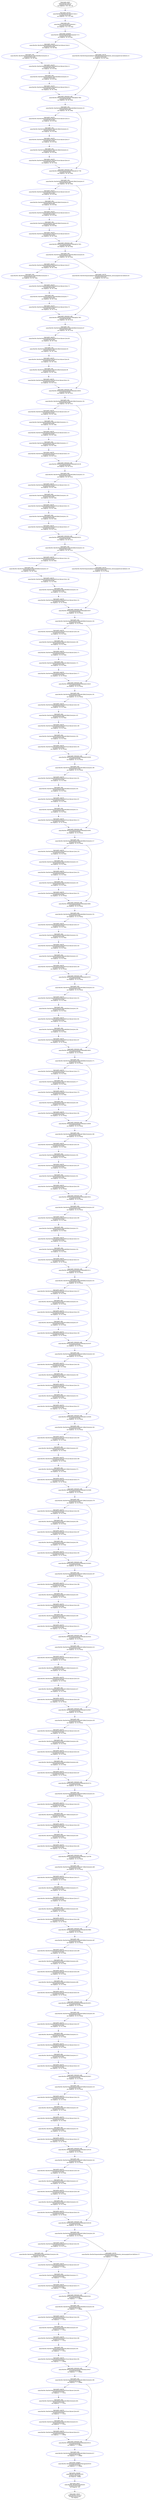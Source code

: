 digraph ResNet {
	input_0 [label="type:nndct_input
name:ResNet::input_0
assigned device:user
out shape:[[1, 224, 224, 3]]" color=black]
	"ResNet/Conv2d[conv1]/ret.3" [label="type:nndct_conv2d
name:ResNet::ResNet/Conv2d[conv1]/ret.3
assigned device:dpu
out shape:[[1, 112, 112, 64]]" color=blue]
	"ResNet/ReLU[relu]/ret.7" [label="type:nndct_relu
name:ResNet::ResNet/ReLU[relu]/ret.7
assigned device:dpu
out shape:[[1, 112, 112, 64]]" color=blue]
	"ResNet/MaxPool2d[maxpool]/17572" [label="type:nndct_maxpool
name:ResNet::ResNet/MaxPool2d[maxpool]/17572
assigned device:dpu
out shape:[[1, 56, 56, 64]]" color=blue]
	"ResNet/Sequential[layer1]/block[0]/Conv2d[conv1]/ret.9" [label="type:nndct_conv2d
name:ResNet::ResNet/Sequential[layer1]/block[0]/Conv2d[conv1]/ret.9
assigned device:dpu
out shape:[[1, 56, 56, 64]]" color=blue]
	"ResNet/Sequential[layer1]/block[0]/ReLU[relu]/ret.13" [label="type:nndct_relu
name:ResNet::ResNet/Sequential[layer1]/block[0]/ReLU[relu]/ret.13
assigned device:dpu
out shape:[[1, 56, 56, 64]]" color=blue]
	"ResNet/Sequential[layer1]/block[0]/Conv2d[conv2]/ret.15" [label="type:nndct_conv2d
name:ResNet::ResNet/Sequential[layer1]/block[0]/Conv2d[conv2]/ret.15
assigned device:dpu
out shape:[[1, 56, 56, 64]]" color=blue]
	"ResNet/Sequential[layer1]/block[0]/ReLU[relu]/ret.19" [label="type:nndct_relu
name:ResNet::ResNet/Sequential[layer1]/block[0]/ReLU[relu]/ret.19
assigned device:dpu
out shape:[[1, 56, 56, 64]]" color=blue]
	"ResNet/Sequential[layer1]/block[0]/Conv2d[conv3]/ret.21" [label="type:nndct_conv2d
name:ResNet::ResNet/Sequential[layer1]/block[0]/Conv2d[conv3]/ret.21
assigned device:dpu
out shape:[[1, 56, 56, 256]]" color=blue]
	"ResNet/Sequential[layer1]/block[0]/Sequential[identity_downsample]/Conv2d[0]/ret.25" [label="type:nndct_conv2d
name:ResNet::ResNet/Sequential[layer1]/block[0]/Sequential[identity_downsample]/Conv2d[0]/ret.25
assigned device:dpu
out shape:[[1, 56, 56, 256]]" color=blue]
	"ResNet/Sequential[layer1]/block[0]/17683" [label="type:nndct_elemwise_add
name:ResNet::ResNet/Sequential[layer1]/block[0]/17683
assigned device:dpu
out shape:[[1, 56, 56, 256]]" color=blue]
	"ResNet/Sequential[layer1]/block[0]/ReLU[relu]/ret.29" [label="type:nndct_relu
name:ResNet::ResNet/Sequential[layer1]/block[0]/ReLU[relu]/ret.29
assigned device:dpu
out shape:[[1, 56, 56, 256]]" color=blue]
	"ResNet/Sequential[layer1]/block[1]/Conv2d[conv1]/ret.31" [label="type:nndct_conv2d
name:ResNet::ResNet/Sequential[layer1]/block[1]/Conv2d[conv1]/ret.31
assigned device:dpu
out shape:[[1, 56, 56, 64]]" color=blue]
	"ResNet/Sequential[layer1]/block[1]/ReLU[relu]/ret.35" [label="type:nndct_relu
name:ResNet::ResNet/Sequential[layer1]/block[1]/ReLU[relu]/ret.35
assigned device:dpu
out shape:[[1, 56, 56, 64]]" color=blue]
	"ResNet/Sequential[layer1]/block[1]/Conv2d[conv2]/ret.37" [label="type:nndct_conv2d
name:ResNet::ResNet/Sequential[layer1]/block[1]/Conv2d[conv2]/ret.37
assigned device:dpu
out shape:[[1, 56, 56, 64]]" color=blue]
	"ResNet/Sequential[layer1]/block[1]/ReLU[relu]/ret.41" [label="type:nndct_relu
name:ResNet::ResNet/Sequential[layer1]/block[1]/ReLU[relu]/ret.41
assigned device:dpu
out shape:[[1, 56, 56, 64]]" color=blue]
	"ResNet/Sequential[layer1]/block[1]/Conv2d[conv3]/ret.43" [label="type:nndct_conv2d
name:ResNet::ResNet/Sequential[layer1]/block[1]/Conv2d[conv3]/ret.43
assigned device:dpu
out shape:[[1, 56, 56, 256]]" color=blue]
	"ResNet/Sequential[layer1]/block[1]/17769" [label="type:nndct_elemwise_add
name:ResNet::ResNet/Sequential[layer1]/block[1]/17769
assigned device:dpu
out shape:[[1, 56, 56, 256]]" color=blue]
	"ResNet/Sequential[layer1]/block[1]/ReLU[relu]/ret.47" [label="type:nndct_relu
name:ResNet::ResNet/Sequential[layer1]/block[1]/ReLU[relu]/ret.47
assigned device:dpu
out shape:[[1, 56, 56, 256]]" color=blue]
	"ResNet/Sequential[layer1]/block[2]/Conv2d[conv1]/ret.49" [label="type:nndct_conv2d
name:ResNet::ResNet/Sequential[layer1]/block[2]/Conv2d[conv1]/ret.49
assigned device:dpu
out shape:[[1, 56, 56, 64]]" color=blue]
	"ResNet/Sequential[layer1]/block[2]/ReLU[relu]/ret.53" [label="type:nndct_relu
name:ResNet::ResNet/Sequential[layer1]/block[2]/ReLU[relu]/ret.53
assigned device:dpu
out shape:[[1, 56, 56, 64]]" color=blue]
	"ResNet/Sequential[layer1]/block[2]/Conv2d[conv2]/ret.55" [label="type:nndct_conv2d
name:ResNet::ResNet/Sequential[layer1]/block[2]/Conv2d[conv2]/ret.55
assigned device:dpu
out shape:[[1, 56, 56, 64]]" color=blue]
	"ResNet/Sequential[layer1]/block[2]/ReLU[relu]/ret.59" [label="type:nndct_relu
name:ResNet::ResNet/Sequential[layer1]/block[2]/ReLU[relu]/ret.59
assigned device:dpu
out shape:[[1, 56, 56, 64]]" color=blue]
	"ResNet/Sequential[layer1]/block[2]/Conv2d[conv3]/ret.61" [label="type:nndct_conv2d
name:ResNet::ResNet/Sequential[layer1]/block[2]/Conv2d[conv3]/ret.61
assigned device:dpu
out shape:[[1, 56, 56, 256]]" color=blue]
	"ResNet/Sequential[layer1]/block[2]/17855" [label="type:nndct_elemwise_add
name:ResNet::ResNet/Sequential[layer1]/block[2]/17855
assigned device:dpu
out shape:[[1, 56, 56, 256]]" color=blue]
	"ResNet/Sequential[layer1]/block[2]/ReLU[relu]/ret.65" [label="type:nndct_relu
name:ResNet::ResNet/Sequential[layer1]/block[2]/ReLU[relu]/ret.65
assigned device:dpu
out shape:[[1, 56, 56, 256]]" color=blue]
	"ResNet/Sequential[layer2]/block[0]/Conv2d[conv1]/ret.67" [label="type:nndct_conv2d
name:ResNet::ResNet/Sequential[layer2]/block[0]/Conv2d[conv1]/ret.67
assigned device:dpu
out shape:[[1, 56, 56, 128]]" color=blue]
	"ResNet/Sequential[layer2]/block[0]/ReLU[relu]/ret.71" [label="type:nndct_relu
name:ResNet::ResNet/Sequential[layer2]/block[0]/ReLU[relu]/ret.71
assigned device:dpu
out shape:[[1, 56, 56, 128]]" color=blue]
	"ResNet/Sequential[layer2]/block[0]/Conv2d[conv2]/ret.73" [label="type:nndct_conv2d
name:ResNet::ResNet/Sequential[layer2]/block[0]/Conv2d[conv2]/ret.73
assigned device:dpu
out shape:[[1, 28, 28, 128]]" color=blue]
	"ResNet/Sequential[layer2]/block[0]/ReLU[relu]/ret.77" [label="type:nndct_relu
name:ResNet::ResNet/Sequential[layer2]/block[0]/ReLU[relu]/ret.77
assigned device:dpu
out shape:[[1, 28, 28, 128]]" color=blue]
	"ResNet/Sequential[layer2]/block[0]/Conv2d[conv3]/ret.79" [label="type:nndct_conv2d
name:ResNet::ResNet/Sequential[layer2]/block[0]/Conv2d[conv3]/ret.79
assigned device:dpu
out shape:[[1, 28, 28, 512]]" color=blue]
	"ResNet/Sequential[layer2]/block[0]/Sequential[identity_downsample]/Conv2d[0]/ret.83" [label="type:nndct_conv2d
name:ResNet::ResNet/Sequential[layer2]/block[0]/Sequential[identity_downsample]/Conv2d[0]/ret.83
assigned device:dpu
out shape:[[1, 28, 28, 512]]" color=blue]
	"ResNet/Sequential[layer2]/block[0]/17967" [label="type:nndct_elemwise_add
name:ResNet::ResNet/Sequential[layer2]/block[0]/17967
assigned device:dpu
out shape:[[1, 28, 28, 512]]" color=blue]
	"ResNet/Sequential[layer2]/block[0]/ReLU[relu]/ret.87" [label="type:nndct_relu
name:ResNet::ResNet/Sequential[layer2]/block[0]/ReLU[relu]/ret.87
assigned device:dpu
out shape:[[1, 28, 28, 512]]" color=blue]
	"ResNet/Sequential[layer2]/block[1]/Conv2d[conv1]/ret.89" [label="type:nndct_conv2d
name:ResNet::ResNet/Sequential[layer2]/block[1]/Conv2d[conv1]/ret.89
assigned device:dpu
out shape:[[1, 28, 28, 128]]" color=blue]
	"ResNet/Sequential[layer2]/block[1]/ReLU[relu]/ret.93" [label="type:nndct_relu
name:ResNet::ResNet/Sequential[layer2]/block[1]/ReLU[relu]/ret.93
assigned device:dpu
out shape:[[1, 28, 28, 128]]" color=blue]
	"ResNet/Sequential[layer2]/block[1]/Conv2d[conv2]/ret.95" [label="type:nndct_conv2d
name:ResNet::ResNet/Sequential[layer2]/block[1]/Conv2d[conv2]/ret.95
assigned device:dpu
out shape:[[1, 28, 28, 128]]" color=blue]
	"ResNet/Sequential[layer2]/block[1]/ReLU[relu]/ret.99" [label="type:nndct_relu
name:ResNet::ResNet/Sequential[layer2]/block[1]/ReLU[relu]/ret.99
assigned device:dpu
out shape:[[1, 28, 28, 128]]" color=blue]
	"ResNet/Sequential[layer2]/block[1]/Conv2d[conv3]/ret.101" [label="type:nndct_conv2d
name:ResNet::ResNet/Sequential[layer2]/block[1]/Conv2d[conv3]/ret.101
assigned device:dpu
out shape:[[1, 28, 28, 512]]" color=blue]
	"ResNet/Sequential[layer2]/block[1]/18053" [label="type:nndct_elemwise_add
name:ResNet::ResNet/Sequential[layer2]/block[1]/18053
assigned device:dpu
out shape:[[1, 28, 28, 512]]" color=blue]
	"ResNet/Sequential[layer2]/block[1]/ReLU[relu]/ret.105" [label="type:nndct_relu
name:ResNet::ResNet/Sequential[layer2]/block[1]/ReLU[relu]/ret.105
assigned device:dpu
out shape:[[1, 28, 28, 512]]" color=blue]
	"ResNet/Sequential[layer2]/block[2]/Conv2d[conv1]/ret.107" [label="type:nndct_conv2d
name:ResNet::ResNet/Sequential[layer2]/block[2]/Conv2d[conv1]/ret.107
assigned device:dpu
out shape:[[1, 28, 28, 128]]" color=blue]
	"ResNet/Sequential[layer2]/block[2]/ReLU[relu]/ret.111" [label="type:nndct_relu
name:ResNet::ResNet/Sequential[layer2]/block[2]/ReLU[relu]/ret.111
assigned device:dpu
out shape:[[1, 28, 28, 128]]" color=blue]
	"ResNet/Sequential[layer2]/block[2]/Conv2d[conv2]/ret.113" [label="type:nndct_conv2d
name:ResNet::ResNet/Sequential[layer2]/block[2]/Conv2d[conv2]/ret.113
assigned device:dpu
out shape:[[1, 28, 28, 128]]" color=blue]
	"ResNet/Sequential[layer2]/block[2]/ReLU[relu]/ret.117" [label="type:nndct_relu
name:ResNet::ResNet/Sequential[layer2]/block[2]/ReLU[relu]/ret.117
assigned device:dpu
out shape:[[1, 28, 28, 128]]" color=blue]
	"ResNet/Sequential[layer2]/block[2]/Conv2d[conv3]/ret.119" [label="type:nndct_conv2d
name:ResNet::ResNet/Sequential[layer2]/block[2]/Conv2d[conv3]/ret.119
assigned device:dpu
out shape:[[1, 28, 28, 512]]" color=blue]
	"ResNet/Sequential[layer2]/block[2]/18139" [label="type:nndct_elemwise_add
name:ResNet::ResNet/Sequential[layer2]/block[2]/18139
assigned device:dpu
out shape:[[1, 28, 28, 512]]" color=blue]
	"ResNet/Sequential[layer2]/block[2]/ReLU[relu]/ret.123" [label="type:nndct_relu
name:ResNet::ResNet/Sequential[layer2]/block[2]/ReLU[relu]/ret.123
assigned device:dpu
out shape:[[1, 28, 28, 512]]" color=blue]
	"ResNet/Sequential[layer2]/block[3]/Conv2d[conv1]/ret.125" [label="type:nndct_conv2d
name:ResNet::ResNet/Sequential[layer2]/block[3]/Conv2d[conv1]/ret.125
assigned device:dpu
out shape:[[1, 28, 28, 128]]" color=blue]
	"ResNet/Sequential[layer2]/block[3]/ReLU[relu]/ret.129" [label="type:nndct_relu
name:ResNet::ResNet/Sequential[layer2]/block[3]/ReLU[relu]/ret.129
assigned device:dpu
out shape:[[1, 28, 28, 128]]" color=blue]
	"ResNet/Sequential[layer2]/block[3]/Conv2d[conv2]/ret.131" [label="type:nndct_conv2d
name:ResNet::ResNet/Sequential[layer2]/block[3]/Conv2d[conv2]/ret.131
assigned device:dpu
out shape:[[1, 28, 28, 128]]" color=blue]
	"ResNet/Sequential[layer2]/block[3]/ReLU[relu]/ret.135" [label="type:nndct_relu
name:ResNet::ResNet/Sequential[layer2]/block[3]/ReLU[relu]/ret.135
assigned device:dpu
out shape:[[1, 28, 28, 128]]" color=blue]
	"ResNet/Sequential[layer2]/block[3]/Conv2d[conv3]/ret.137" [label="type:nndct_conv2d
name:ResNet::ResNet/Sequential[layer2]/block[3]/Conv2d[conv3]/ret.137
assigned device:dpu
out shape:[[1, 28, 28, 512]]" color=blue]
	"ResNet/Sequential[layer2]/block[3]/18225" [label="type:nndct_elemwise_add
name:ResNet::ResNet/Sequential[layer2]/block[3]/18225
assigned device:dpu
out shape:[[1, 28, 28, 512]]" color=blue]
	"ResNet/Sequential[layer2]/block[3]/ReLU[relu]/ret.141" [label="type:nndct_relu
name:ResNet::ResNet/Sequential[layer2]/block[3]/ReLU[relu]/ret.141
assigned device:dpu
out shape:[[1, 28, 28, 512]]" color=blue]
	"ResNet/Sequential[layer3]/block[0]/Conv2d[conv1]/ret.143" [label="type:nndct_conv2d
name:ResNet::ResNet/Sequential[layer3]/block[0]/Conv2d[conv1]/ret.143
assigned device:dpu
out shape:[[1, 28, 28, 256]]" color=blue]
	"ResNet/Sequential[layer3]/block[0]/ReLU[relu]/ret.147" [label="type:nndct_relu
name:ResNet::ResNet/Sequential[layer3]/block[0]/ReLU[relu]/ret.147
assigned device:dpu
out shape:[[1, 28, 28, 256]]" color=blue]
	"ResNet/Sequential[layer3]/block[0]/Conv2d[conv2]/ret.149" [label="type:nndct_conv2d
name:ResNet::ResNet/Sequential[layer3]/block[0]/Conv2d[conv2]/ret.149
assigned device:dpu
out shape:[[1, 14, 14, 256]]" color=blue]
	"ResNet/Sequential[layer3]/block[0]/ReLU[relu]/ret.153" [label="type:nndct_relu
name:ResNet::ResNet/Sequential[layer3]/block[0]/ReLU[relu]/ret.153
assigned device:dpu
out shape:[[1, 14, 14, 256]]" color=blue]
	"ResNet/Sequential[layer3]/block[0]/Conv2d[conv3]/ret.155" [label="type:nndct_conv2d
name:ResNet::ResNet/Sequential[layer3]/block[0]/Conv2d[conv3]/ret.155
assigned device:dpu
out shape:[[1, 14, 14, 1024]]" color=blue]
	"ResNet/Sequential[layer3]/block[0]/Sequential[identity_downsample]/Conv2d[0]/ret.159" [label="type:nndct_conv2d
name:ResNet::ResNet/Sequential[layer3]/block[0]/Sequential[identity_downsample]/Conv2d[0]/ret.159
assigned device:dpu
out shape:[[1, 14, 14, 1024]]" color=blue]
	"ResNet/Sequential[layer3]/block[0]/18337" [label="type:nndct_elemwise_add
name:ResNet::ResNet/Sequential[layer3]/block[0]/18337
assigned device:dpu
out shape:[[1, 14, 14, 1024]]" color=blue]
	"ResNet/Sequential[layer3]/block[0]/ReLU[relu]/ret.163" [label="type:nndct_relu
name:ResNet::ResNet/Sequential[layer3]/block[0]/ReLU[relu]/ret.163
assigned device:dpu
out shape:[[1, 14, 14, 1024]]" color=blue]
	"ResNet/Sequential[layer3]/block[1]/Conv2d[conv1]/ret.165" [label="type:nndct_conv2d
name:ResNet::ResNet/Sequential[layer3]/block[1]/Conv2d[conv1]/ret.165
assigned device:dpu
out shape:[[1, 14, 14, 256]]" color=blue]
	"ResNet/Sequential[layer3]/block[1]/ReLU[relu]/ret.169" [label="type:nndct_relu
name:ResNet::ResNet/Sequential[layer3]/block[1]/ReLU[relu]/ret.169
assigned device:dpu
out shape:[[1, 14, 14, 256]]" color=blue]
	"ResNet/Sequential[layer3]/block[1]/Conv2d[conv2]/ret.171" [label="type:nndct_conv2d
name:ResNet::ResNet/Sequential[layer3]/block[1]/Conv2d[conv2]/ret.171
assigned device:dpu
out shape:[[1, 14, 14, 256]]" color=blue]
	"ResNet/Sequential[layer3]/block[1]/ReLU[relu]/ret.175" [label="type:nndct_relu
name:ResNet::ResNet/Sequential[layer3]/block[1]/ReLU[relu]/ret.175
assigned device:dpu
out shape:[[1, 14, 14, 256]]" color=blue]
	"ResNet/Sequential[layer3]/block[1]/Conv2d[conv3]/ret.177" [label="type:nndct_conv2d
name:ResNet::ResNet/Sequential[layer3]/block[1]/Conv2d[conv3]/ret.177
assigned device:dpu
out shape:[[1, 14, 14, 1024]]" color=blue]
	"ResNet/Sequential[layer3]/block[1]/18423" [label="type:nndct_elemwise_add
name:ResNet::ResNet/Sequential[layer3]/block[1]/18423
assigned device:dpu
out shape:[[1, 14, 14, 1024]]" color=blue]
	"ResNet/Sequential[layer3]/block[1]/ReLU[relu]/ret.181" [label="type:nndct_relu
name:ResNet::ResNet/Sequential[layer3]/block[1]/ReLU[relu]/ret.181
assigned device:dpu
out shape:[[1, 14, 14, 1024]]" color=blue]
	"ResNet/Sequential[layer3]/block[2]/Conv2d[conv1]/ret.183" [label="type:nndct_conv2d
name:ResNet::ResNet/Sequential[layer3]/block[2]/Conv2d[conv1]/ret.183
assigned device:dpu
out shape:[[1, 14, 14, 256]]" color=blue]
	"ResNet/Sequential[layer3]/block[2]/ReLU[relu]/ret.187" [label="type:nndct_relu
name:ResNet::ResNet/Sequential[layer3]/block[2]/ReLU[relu]/ret.187
assigned device:dpu
out shape:[[1, 14, 14, 256]]" color=blue]
	"ResNet/Sequential[layer3]/block[2]/Conv2d[conv2]/ret.189" [label="type:nndct_conv2d
name:ResNet::ResNet/Sequential[layer3]/block[2]/Conv2d[conv2]/ret.189
assigned device:dpu
out shape:[[1, 14, 14, 256]]" color=blue]
	"ResNet/Sequential[layer3]/block[2]/ReLU[relu]/ret.193" [label="type:nndct_relu
name:ResNet::ResNet/Sequential[layer3]/block[2]/ReLU[relu]/ret.193
assigned device:dpu
out shape:[[1, 14, 14, 256]]" color=blue]
	"ResNet/Sequential[layer3]/block[2]/Conv2d[conv3]/ret.195" [label="type:nndct_conv2d
name:ResNet::ResNet/Sequential[layer3]/block[2]/Conv2d[conv3]/ret.195
assigned device:dpu
out shape:[[1, 14, 14, 1024]]" color=blue]
	"ResNet/Sequential[layer3]/block[2]/18509" [label="type:nndct_elemwise_add
name:ResNet::ResNet/Sequential[layer3]/block[2]/18509
assigned device:dpu
out shape:[[1, 14, 14, 1024]]" color=blue]
	"ResNet/Sequential[layer3]/block[2]/ReLU[relu]/ret.199" [label="type:nndct_relu
name:ResNet::ResNet/Sequential[layer3]/block[2]/ReLU[relu]/ret.199
assigned device:dpu
out shape:[[1, 14, 14, 1024]]" color=blue]
	"ResNet/Sequential[layer3]/block[3]/Conv2d[conv1]/ret.201" [label="type:nndct_conv2d
name:ResNet::ResNet/Sequential[layer3]/block[3]/Conv2d[conv1]/ret.201
assigned device:dpu
out shape:[[1, 14, 14, 256]]" color=blue]
	"ResNet/Sequential[layer3]/block[3]/ReLU[relu]/ret.205" [label="type:nndct_relu
name:ResNet::ResNet/Sequential[layer3]/block[3]/ReLU[relu]/ret.205
assigned device:dpu
out shape:[[1, 14, 14, 256]]" color=blue]
	"ResNet/Sequential[layer3]/block[3]/Conv2d[conv2]/ret.207" [label="type:nndct_conv2d
name:ResNet::ResNet/Sequential[layer3]/block[3]/Conv2d[conv2]/ret.207
assigned device:dpu
out shape:[[1, 14, 14, 256]]" color=blue]
	"ResNet/Sequential[layer3]/block[3]/ReLU[relu]/ret.211" [label="type:nndct_relu
name:ResNet::ResNet/Sequential[layer3]/block[3]/ReLU[relu]/ret.211
assigned device:dpu
out shape:[[1, 14, 14, 256]]" color=blue]
	"ResNet/Sequential[layer3]/block[3]/Conv2d[conv3]/ret.213" [label="type:nndct_conv2d
name:ResNet::ResNet/Sequential[layer3]/block[3]/Conv2d[conv3]/ret.213
assigned device:dpu
out shape:[[1, 14, 14, 1024]]" color=blue]
	"ResNet/Sequential[layer3]/block[3]/18595" [label="type:nndct_elemwise_add
name:ResNet::ResNet/Sequential[layer3]/block[3]/18595
assigned device:dpu
out shape:[[1, 14, 14, 1024]]" color=blue]
	"ResNet/Sequential[layer3]/block[3]/ReLU[relu]/ret.217" [label="type:nndct_relu
name:ResNet::ResNet/Sequential[layer3]/block[3]/ReLU[relu]/ret.217
assigned device:dpu
out shape:[[1, 14, 14, 1024]]" color=blue]
	"ResNet/Sequential[layer3]/block[4]/Conv2d[conv1]/ret.219" [label="type:nndct_conv2d
name:ResNet::ResNet/Sequential[layer3]/block[4]/Conv2d[conv1]/ret.219
assigned device:dpu
out shape:[[1, 14, 14, 256]]" color=blue]
	"ResNet/Sequential[layer3]/block[4]/ReLU[relu]/ret.223" [label="type:nndct_relu
name:ResNet::ResNet/Sequential[layer3]/block[4]/ReLU[relu]/ret.223
assigned device:dpu
out shape:[[1, 14, 14, 256]]" color=blue]
	"ResNet/Sequential[layer3]/block[4]/Conv2d[conv2]/ret.225" [label="type:nndct_conv2d
name:ResNet::ResNet/Sequential[layer3]/block[4]/Conv2d[conv2]/ret.225
assigned device:dpu
out shape:[[1, 14, 14, 256]]" color=blue]
	"ResNet/Sequential[layer3]/block[4]/ReLU[relu]/ret.229" [label="type:nndct_relu
name:ResNet::ResNet/Sequential[layer3]/block[4]/ReLU[relu]/ret.229
assigned device:dpu
out shape:[[1, 14, 14, 256]]" color=blue]
	"ResNet/Sequential[layer3]/block[4]/Conv2d[conv3]/ret.231" [label="type:nndct_conv2d
name:ResNet::ResNet/Sequential[layer3]/block[4]/Conv2d[conv3]/ret.231
assigned device:dpu
out shape:[[1, 14, 14, 1024]]" color=blue]
	"ResNet/Sequential[layer3]/block[4]/18681" [label="type:nndct_elemwise_add
name:ResNet::ResNet/Sequential[layer3]/block[4]/18681
assigned device:dpu
out shape:[[1, 14, 14, 1024]]" color=blue]
	"ResNet/Sequential[layer3]/block[4]/ReLU[relu]/ret.235" [label="type:nndct_relu
name:ResNet::ResNet/Sequential[layer3]/block[4]/ReLU[relu]/ret.235
assigned device:dpu
out shape:[[1, 14, 14, 1024]]" color=blue]
	"ResNet/Sequential[layer3]/block[5]/Conv2d[conv1]/ret.237" [label="type:nndct_conv2d
name:ResNet::ResNet/Sequential[layer3]/block[5]/Conv2d[conv1]/ret.237
assigned device:dpu
out shape:[[1, 14, 14, 256]]" color=blue]
	"ResNet/Sequential[layer3]/block[5]/ReLU[relu]/ret.241" [label="type:nndct_relu
name:ResNet::ResNet/Sequential[layer3]/block[5]/ReLU[relu]/ret.241
assigned device:dpu
out shape:[[1, 14, 14, 256]]" color=blue]
	"ResNet/Sequential[layer3]/block[5]/Conv2d[conv2]/ret.243" [label="type:nndct_conv2d
name:ResNet::ResNet/Sequential[layer3]/block[5]/Conv2d[conv2]/ret.243
assigned device:dpu
out shape:[[1, 14, 14, 256]]" color=blue]
	"ResNet/Sequential[layer3]/block[5]/ReLU[relu]/ret.247" [label="type:nndct_relu
name:ResNet::ResNet/Sequential[layer3]/block[5]/ReLU[relu]/ret.247
assigned device:dpu
out shape:[[1, 14, 14, 256]]" color=blue]
	"ResNet/Sequential[layer3]/block[5]/Conv2d[conv3]/ret.249" [label="type:nndct_conv2d
name:ResNet::ResNet/Sequential[layer3]/block[5]/Conv2d[conv3]/ret.249
assigned device:dpu
out shape:[[1, 14, 14, 1024]]" color=blue]
	"ResNet/Sequential[layer3]/block[5]/18767" [label="type:nndct_elemwise_add
name:ResNet::ResNet/Sequential[layer3]/block[5]/18767
assigned device:dpu
out shape:[[1, 14, 14, 1024]]" color=blue]
	"ResNet/Sequential[layer3]/block[5]/ReLU[relu]/ret.253" [label="type:nndct_relu
name:ResNet::ResNet/Sequential[layer3]/block[5]/ReLU[relu]/ret.253
assigned device:dpu
out shape:[[1, 14, 14, 1024]]" color=blue]
	"ResNet/Sequential[layer3]/block[6]/Conv2d[conv1]/ret.255" [label="type:nndct_conv2d
name:ResNet::ResNet/Sequential[layer3]/block[6]/Conv2d[conv1]/ret.255
assigned device:dpu
out shape:[[1, 14, 14, 256]]" color=blue]
	"ResNet/Sequential[layer3]/block[6]/ReLU[relu]/ret.259" [label="type:nndct_relu
name:ResNet::ResNet/Sequential[layer3]/block[6]/ReLU[relu]/ret.259
assigned device:dpu
out shape:[[1, 14, 14, 256]]" color=blue]
	"ResNet/Sequential[layer3]/block[6]/Conv2d[conv2]/ret.261" [label="type:nndct_conv2d
name:ResNet::ResNet/Sequential[layer3]/block[6]/Conv2d[conv2]/ret.261
assigned device:dpu
out shape:[[1, 14, 14, 256]]" color=blue]
	"ResNet/Sequential[layer3]/block[6]/ReLU[relu]/ret.265" [label="type:nndct_relu
name:ResNet::ResNet/Sequential[layer3]/block[6]/ReLU[relu]/ret.265
assigned device:dpu
out shape:[[1, 14, 14, 256]]" color=blue]
	"ResNet/Sequential[layer3]/block[6]/Conv2d[conv3]/ret.267" [label="type:nndct_conv2d
name:ResNet::ResNet/Sequential[layer3]/block[6]/Conv2d[conv3]/ret.267
assigned device:dpu
out shape:[[1, 14, 14, 1024]]" color=blue]
	"ResNet/Sequential[layer3]/block[6]/18853" [label="type:nndct_elemwise_add
name:ResNet::ResNet/Sequential[layer3]/block[6]/18853
assigned device:dpu
out shape:[[1, 14, 14, 1024]]" color=blue]
	"ResNet/Sequential[layer3]/block[6]/ReLU[relu]/ret.271" [label="type:nndct_relu
name:ResNet::ResNet/Sequential[layer3]/block[6]/ReLU[relu]/ret.271
assigned device:dpu
out shape:[[1, 14, 14, 1024]]" color=blue]
	"ResNet/Sequential[layer3]/block[7]/Conv2d[conv1]/ret.273" [label="type:nndct_conv2d
name:ResNet::ResNet/Sequential[layer3]/block[7]/Conv2d[conv1]/ret.273
assigned device:dpu
out shape:[[1, 14, 14, 256]]" color=blue]
	"ResNet/Sequential[layer3]/block[7]/ReLU[relu]/ret.277" [label="type:nndct_relu
name:ResNet::ResNet/Sequential[layer3]/block[7]/ReLU[relu]/ret.277
assigned device:dpu
out shape:[[1, 14, 14, 256]]" color=blue]
	"ResNet/Sequential[layer3]/block[7]/Conv2d[conv2]/ret.279" [label="type:nndct_conv2d
name:ResNet::ResNet/Sequential[layer3]/block[7]/Conv2d[conv2]/ret.279
assigned device:dpu
out shape:[[1, 14, 14, 256]]" color=blue]
	"ResNet/Sequential[layer3]/block[7]/ReLU[relu]/ret.283" [label="type:nndct_relu
name:ResNet::ResNet/Sequential[layer3]/block[7]/ReLU[relu]/ret.283
assigned device:dpu
out shape:[[1, 14, 14, 256]]" color=blue]
	"ResNet/Sequential[layer3]/block[7]/Conv2d[conv3]/ret.285" [label="type:nndct_conv2d
name:ResNet::ResNet/Sequential[layer3]/block[7]/Conv2d[conv3]/ret.285
assigned device:dpu
out shape:[[1, 14, 14, 1024]]" color=blue]
	"ResNet/Sequential[layer3]/block[7]/18939" [label="type:nndct_elemwise_add
name:ResNet::ResNet/Sequential[layer3]/block[7]/18939
assigned device:dpu
out shape:[[1, 14, 14, 1024]]" color=blue]
	"ResNet/Sequential[layer3]/block[7]/ReLU[relu]/ret.289" [label="type:nndct_relu
name:ResNet::ResNet/Sequential[layer3]/block[7]/ReLU[relu]/ret.289
assigned device:dpu
out shape:[[1, 14, 14, 1024]]" color=blue]
	"ResNet/Sequential[layer3]/block[8]/Conv2d[conv1]/ret.291" [label="type:nndct_conv2d
name:ResNet::ResNet/Sequential[layer3]/block[8]/Conv2d[conv1]/ret.291
assigned device:dpu
out shape:[[1, 14, 14, 256]]" color=blue]
	"ResNet/Sequential[layer3]/block[8]/ReLU[relu]/ret.295" [label="type:nndct_relu
name:ResNet::ResNet/Sequential[layer3]/block[8]/ReLU[relu]/ret.295
assigned device:dpu
out shape:[[1, 14, 14, 256]]" color=blue]
	"ResNet/Sequential[layer3]/block[8]/Conv2d[conv2]/ret.297" [label="type:nndct_conv2d
name:ResNet::ResNet/Sequential[layer3]/block[8]/Conv2d[conv2]/ret.297
assigned device:dpu
out shape:[[1, 14, 14, 256]]" color=blue]
	"ResNet/Sequential[layer3]/block[8]/ReLU[relu]/ret.301" [label="type:nndct_relu
name:ResNet::ResNet/Sequential[layer3]/block[8]/ReLU[relu]/ret.301
assigned device:dpu
out shape:[[1, 14, 14, 256]]" color=blue]
	"ResNet/Sequential[layer3]/block[8]/Conv2d[conv3]/ret.303" [label="type:nndct_conv2d
name:ResNet::ResNet/Sequential[layer3]/block[8]/Conv2d[conv3]/ret.303
assigned device:dpu
out shape:[[1, 14, 14, 1024]]" color=blue]
	"ResNet/Sequential[layer3]/block[8]/19025" [label="type:nndct_elemwise_add
name:ResNet::ResNet/Sequential[layer3]/block[8]/19025
assigned device:dpu
out shape:[[1, 14, 14, 1024]]" color=blue]
	"ResNet/Sequential[layer3]/block[8]/ReLU[relu]/ret.307" [label="type:nndct_relu
name:ResNet::ResNet/Sequential[layer3]/block[8]/ReLU[relu]/ret.307
assigned device:dpu
out shape:[[1, 14, 14, 1024]]" color=blue]
	"ResNet/Sequential[layer3]/block[9]/Conv2d[conv1]/ret.309" [label="type:nndct_conv2d
name:ResNet::ResNet/Sequential[layer3]/block[9]/Conv2d[conv1]/ret.309
assigned device:dpu
out shape:[[1, 14, 14, 256]]" color=blue]
	"ResNet/Sequential[layer3]/block[9]/ReLU[relu]/ret.313" [label="type:nndct_relu
name:ResNet::ResNet/Sequential[layer3]/block[9]/ReLU[relu]/ret.313
assigned device:dpu
out shape:[[1, 14, 14, 256]]" color=blue]
	"ResNet/Sequential[layer3]/block[9]/Conv2d[conv2]/ret.315" [label="type:nndct_conv2d
name:ResNet::ResNet/Sequential[layer3]/block[9]/Conv2d[conv2]/ret.315
assigned device:dpu
out shape:[[1, 14, 14, 256]]" color=blue]
	"ResNet/Sequential[layer3]/block[9]/ReLU[relu]/ret.319" [label="type:nndct_relu
name:ResNet::ResNet/Sequential[layer3]/block[9]/ReLU[relu]/ret.319
assigned device:dpu
out shape:[[1, 14, 14, 256]]" color=blue]
	"ResNet/Sequential[layer3]/block[9]/Conv2d[conv3]/ret.321" [label="type:nndct_conv2d
name:ResNet::ResNet/Sequential[layer3]/block[9]/Conv2d[conv3]/ret.321
assigned device:dpu
out shape:[[1, 14, 14, 1024]]" color=blue]
	"ResNet/Sequential[layer3]/block[9]/19111" [label="type:nndct_elemwise_add
name:ResNet::ResNet/Sequential[layer3]/block[9]/19111
assigned device:dpu
out shape:[[1, 14, 14, 1024]]" color=blue]
	"ResNet/Sequential[layer3]/block[9]/ReLU[relu]/ret.325" [label="type:nndct_relu
name:ResNet::ResNet/Sequential[layer3]/block[9]/ReLU[relu]/ret.325
assigned device:dpu
out shape:[[1, 14, 14, 1024]]" color=blue]
	"ResNet/Sequential[layer3]/block[10]/Conv2d[conv1]/ret.327" [label="type:nndct_conv2d
name:ResNet::ResNet/Sequential[layer3]/block[10]/Conv2d[conv1]/ret.327
assigned device:dpu
out shape:[[1, 14, 14, 256]]" color=blue]
	"ResNet/Sequential[layer3]/block[10]/ReLU[relu]/ret.331" [label="type:nndct_relu
name:ResNet::ResNet/Sequential[layer3]/block[10]/ReLU[relu]/ret.331
assigned device:dpu
out shape:[[1, 14, 14, 256]]" color=blue]
	"ResNet/Sequential[layer3]/block[10]/Conv2d[conv2]/ret.333" [label="type:nndct_conv2d
name:ResNet::ResNet/Sequential[layer3]/block[10]/Conv2d[conv2]/ret.333
assigned device:dpu
out shape:[[1, 14, 14, 256]]" color=blue]
	"ResNet/Sequential[layer3]/block[10]/ReLU[relu]/ret.337" [label="type:nndct_relu
name:ResNet::ResNet/Sequential[layer3]/block[10]/ReLU[relu]/ret.337
assigned device:dpu
out shape:[[1, 14, 14, 256]]" color=blue]
	"ResNet/Sequential[layer3]/block[10]/Conv2d[conv3]/ret.339" [label="type:nndct_conv2d
name:ResNet::ResNet/Sequential[layer3]/block[10]/Conv2d[conv3]/ret.339
assigned device:dpu
out shape:[[1, 14, 14, 1024]]" color=blue]
	"ResNet/Sequential[layer3]/block[10]/19197" [label="type:nndct_elemwise_add
name:ResNet::ResNet/Sequential[layer3]/block[10]/19197
assigned device:dpu
out shape:[[1, 14, 14, 1024]]" color=blue]
	"ResNet/Sequential[layer3]/block[10]/ReLU[relu]/ret.343" [label="type:nndct_relu
name:ResNet::ResNet/Sequential[layer3]/block[10]/ReLU[relu]/ret.343
assigned device:dpu
out shape:[[1, 14, 14, 1024]]" color=blue]
	"ResNet/Sequential[layer3]/block[11]/Conv2d[conv1]/ret.345" [label="type:nndct_conv2d
name:ResNet::ResNet/Sequential[layer3]/block[11]/Conv2d[conv1]/ret.345
assigned device:dpu
out shape:[[1, 14, 14, 256]]" color=blue]
	"ResNet/Sequential[layer3]/block[11]/ReLU[relu]/ret.349" [label="type:nndct_relu
name:ResNet::ResNet/Sequential[layer3]/block[11]/ReLU[relu]/ret.349
assigned device:dpu
out shape:[[1, 14, 14, 256]]" color=blue]
	"ResNet/Sequential[layer3]/block[11]/Conv2d[conv2]/ret.351" [label="type:nndct_conv2d
name:ResNet::ResNet/Sequential[layer3]/block[11]/Conv2d[conv2]/ret.351
assigned device:dpu
out shape:[[1, 14, 14, 256]]" color=blue]
	"ResNet/Sequential[layer3]/block[11]/ReLU[relu]/ret.355" [label="type:nndct_relu
name:ResNet::ResNet/Sequential[layer3]/block[11]/ReLU[relu]/ret.355
assigned device:dpu
out shape:[[1, 14, 14, 256]]" color=blue]
	"ResNet/Sequential[layer3]/block[11]/Conv2d[conv3]/ret.357" [label="type:nndct_conv2d
name:ResNet::ResNet/Sequential[layer3]/block[11]/Conv2d[conv3]/ret.357
assigned device:dpu
out shape:[[1, 14, 14, 1024]]" color=blue]
	"ResNet/Sequential[layer3]/block[11]/19283" [label="type:nndct_elemwise_add
name:ResNet::ResNet/Sequential[layer3]/block[11]/19283
assigned device:dpu
out shape:[[1, 14, 14, 1024]]" color=blue]
	"ResNet/Sequential[layer3]/block[11]/ReLU[relu]/ret.361" [label="type:nndct_relu
name:ResNet::ResNet/Sequential[layer3]/block[11]/ReLU[relu]/ret.361
assigned device:dpu
out shape:[[1, 14, 14, 1024]]" color=blue]
	"ResNet/Sequential[layer3]/block[12]/Conv2d[conv1]/ret.363" [label="type:nndct_conv2d
name:ResNet::ResNet/Sequential[layer3]/block[12]/Conv2d[conv1]/ret.363
assigned device:dpu
out shape:[[1, 14, 14, 256]]" color=blue]
	"ResNet/Sequential[layer3]/block[12]/ReLU[relu]/ret.367" [label="type:nndct_relu
name:ResNet::ResNet/Sequential[layer3]/block[12]/ReLU[relu]/ret.367
assigned device:dpu
out shape:[[1, 14, 14, 256]]" color=blue]
	"ResNet/Sequential[layer3]/block[12]/Conv2d[conv2]/ret.369" [label="type:nndct_conv2d
name:ResNet::ResNet/Sequential[layer3]/block[12]/Conv2d[conv2]/ret.369
assigned device:dpu
out shape:[[1, 14, 14, 256]]" color=blue]
	"ResNet/Sequential[layer3]/block[12]/ReLU[relu]/ret.373" [label="type:nndct_relu
name:ResNet::ResNet/Sequential[layer3]/block[12]/ReLU[relu]/ret.373
assigned device:dpu
out shape:[[1, 14, 14, 256]]" color=blue]
	"ResNet/Sequential[layer3]/block[12]/Conv2d[conv3]/ret.375" [label="type:nndct_conv2d
name:ResNet::ResNet/Sequential[layer3]/block[12]/Conv2d[conv3]/ret.375
assigned device:dpu
out shape:[[1, 14, 14, 1024]]" color=blue]
	"ResNet/Sequential[layer3]/block[12]/19369" [label="type:nndct_elemwise_add
name:ResNet::ResNet/Sequential[layer3]/block[12]/19369
assigned device:dpu
out shape:[[1, 14, 14, 1024]]" color=blue]
	"ResNet/Sequential[layer3]/block[12]/ReLU[relu]/ret.379" [label="type:nndct_relu
name:ResNet::ResNet/Sequential[layer3]/block[12]/ReLU[relu]/ret.379
assigned device:dpu
out shape:[[1, 14, 14, 1024]]" color=blue]
	"ResNet/Sequential[layer3]/block[13]/Conv2d[conv1]/ret.381" [label="type:nndct_conv2d
name:ResNet::ResNet/Sequential[layer3]/block[13]/Conv2d[conv1]/ret.381
assigned device:dpu
out shape:[[1, 14, 14, 256]]" color=blue]
	"ResNet/Sequential[layer3]/block[13]/ReLU[relu]/ret.385" [label="type:nndct_relu
name:ResNet::ResNet/Sequential[layer3]/block[13]/ReLU[relu]/ret.385
assigned device:dpu
out shape:[[1, 14, 14, 256]]" color=blue]
	"ResNet/Sequential[layer3]/block[13]/Conv2d[conv2]/ret.387" [label="type:nndct_conv2d
name:ResNet::ResNet/Sequential[layer3]/block[13]/Conv2d[conv2]/ret.387
assigned device:dpu
out shape:[[1, 14, 14, 256]]" color=blue]
	"ResNet/Sequential[layer3]/block[13]/ReLU[relu]/ret.391" [label="type:nndct_relu
name:ResNet::ResNet/Sequential[layer3]/block[13]/ReLU[relu]/ret.391
assigned device:dpu
out shape:[[1, 14, 14, 256]]" color=blue]
	"ResNet/Sequential[layer3]/block[13]/Conv2d[conv3]/ret.393" [label="type:nndct_conv2d
name:ResNet::ResNet/Sequential[layer3]/block[13]/Conv2d[conv3]/ret.393
assigned device:dpu
out shape:[[1, 14, 14, 1024]]" color=blue]
	"ResNet/Sequential[layer3]/block[13]/19455" [label="type:nndct_elemwise_add
name:ResNet::ResNet/Sequential[layer3]/block[13]/19455
assigned device:dpu
out shape:[[1, 14, 14, 1024]]" color=blue]
	"ResNet/Sequential[layer3]/block[13]/ReLU[relu]/ret.397" [label="type:nndct_relu
name:ResNet::ResNet/Sequential[layer3]/block[13]/ReLU[relu]/ret.397
assigned device:dpu
out shape:[[1, 14, 14, 1024]]" color=blue]
	"ResNet/Sequential[layer3]/block[14]/Conv2d[conv1]/ret.399" [label="type:nndct_conv2d
name:ResNet::ResNet/Sequential[layer3]/block[14]/Conv2d[conv1]/ret.399
assigned device:dpu
out shape:[[1, 14, 14, 256]]" color=blue]
	"ResNet/Sequential[layer3]/block[14]/ReLU[relu]/ret.403" [label="type:nndct_relu
name:ResNet::ResNet/Sequential[layer3]/block[14]/ReLU[relu]/ret.403
assigned device:dpu
out shape:[[1, 14, 14, 256]]" color=blue]
	"ResNet/Sequential[layer3]/block[14]/Conv2d[conv2]/ret.405" [label="type:nndct_conv2d
name:ResNet::ResNet/Sequential[layer3]/block[14]/Conv2d[conv2]/ret.405
assigned device:dpu
out shape:[[1, 14, 14, 256]]" color=blue]
	"ResNet/Sequential[layer3]/block[14]/ReLU[relu]/ret.409" [label="type:nndct_relu
name:ResNet::ResNet/Sequential[layer3]/block[14]/ReLU[relu]/ret.409
assigned device:dpu
out shape:[[1, 14, 14, 256]]" color=blue]
	"ResNet/Sequential[layer3]/block[14]/Conv2d[conv3]/ret.411" [label="type:nndct_conv2d
name:ResNet::ResNet/Sequential[layer3]/block[14]/Conv2d[conv3]/ret.411
assigned device:dpu
out shape:[[1, 14, 14, 1024]]" color=blue]
	"ResNet/Sequential[layer3]/block[14]/19541" [label="type:nndct_elemwise_add
name:ResNet::ResNet/Sequential[layer3]/block[14]/19541
assigned device:dpu
out shape:[[1, 14, 14, 1024]]" color=blue]
	"ResNet/Sequential[layer3]/block[14]/ReLU[relu]/ret.415" [label="type:nndct_relu
name:ResNet::ResNet/Sequential[layer3]/block[14]/ReLU[relu]/ret.415
assigned device:dpu
out shape:[[1, 14, 14, 1024]]" color=blue]
	"ResNet/Sequential[layer3]/block[15]/Conv2d[conv1]/ret.417" [label="type:nndct_conv2d
name:ResNet::ResNet/Sequential[layer3]/block[15]/Conv2d[conv1]/ret.417
assigned device:dpu
out shape:[[1, 14, 14, 256]]" color=blue]
	"ResNet/Sequential[layer3]/block[15]/ReLU[relu]/ret.421" [label="type:nndct_relu
name:ResNet::ResNet/Sequential[layer3]/block[15]/ReLU[relu]/ret.421
assigned device:dpu
out shape:[[1, 14, 14, 256]]" color=blue]
	"ResNet/Sequential[layer3]/block[15]/Conv2d[conv2]/ret.423" [label="type:nndct_conv2d
name:ResNet::ResNet/Sequential[layer3]/block[15]/Conv2d[conv2]/ret.423
assigned device:dpu
out shape:[[1, 14, 14, 256]]" color=blue]
	"ResNet/Sequential[layer3]/block[15]/ReLU[relu]/ret.427" [label="type:nndct_relu
name:ResNet::ResNet/Sequential[layer3]/block[15]/ReLU[relu]/ret.427
assigned device:dpu
out shape:[[1, 14, 14, 256]]" color=blue]
	"ResNet/Sequential[layer3]/block[15]/Conv2d[conv3]/ret.429" [label="type:nndct_conv2d
name:ResNet::ResNet/Sequential[layer3]/block[15]/Conv2d[conv3]/ret.429
assigned device:dpu
out shape:[[1, 14, 14, 1024]]" color=blue]
	"ResNet/Sequential[layer3]/block[15]/19627" [label="type:nndct_elemwise_add
name:ResNet::ResNet/Sequential[layer3]/block[15]/19627
assigned device:dpu
out shape:[[1, 14, 14, 1024]]" color=blue]
	"ResNet/Sequential[layer3]/block[15]/ReLU[relu]/ret.433" [label="type:nndct_relu
name:ResNet::ResNet/Sequential[layer3]/block[15]/ReLU[relu]/ret.433
assigned device:dpu
out shape:[[1, 14, 14, 1024]]" color=blue]
	"ResNet/Sequential[layer3]/block[16]/Conv2d[conv1]/ret.435" [label="type:nndct_conv2d
name:ResNet::ResNet/Sequential[layer3]/block[16]/Conv2d[conv1]/ret.435
assigned device:dpu
out shape:[[1, 14, 14, 256]]" color=blue]
	"ResNet/Sequential[layer3]/block[16]/ReLU[relu]/ret.439" [label="type:nndct_relu
name:ResNet::ResNet/Sequential[layer3]/block[16]/ReLU[relu]/ret.439
assigned device:dpu
out shape:[[1, 14, 14, 256]]" color=blue]
	"ResNet/Sequential[layer3]/block[16]/Conv2d[conv2]/ret.441" [label="type:nndct_conv2d
name:ResNet::ResNet/Sequential[layer3]/block[16]/Conv2d[conv2]/ret.441
assigned device:dpu
out shape:[[1, 14, 14, 256]]" color=blue]
	"ResNet/Sequential[layer3]/block[16]/ReLU[relu]/ret.445" [label="type:nndct_relu
name:ResNet::ResNet/Sequential[layer3]/block[16]/ReLU[relu]/ret.445
assigned device:dpu
out shape:[[1, 14, 14, 256]]" color=blue]
	"ResNet/Sequential[layer3]/block[16]/Conv2d[conv3]/ret.447" [label="type:nndct_conv2d
name:ResNet::ResNet/Sequential[layer3]/block[16]/Conv2d[conv3]/ret.447
assigned device:dpu
out shape:[[1, 14, 14, 1024]]" color=blue]
	"ResNet/Sequential[layer3]/block[16]/19713" [label="type:nndct_elemwise_add
name:ResNet::ResNet/Sequential[layer3]/block[16]/19713
assigned device:dpu
out shape:[[1, 14, 14, 1024]]" color=blue]
	"ResNet/Sequential[layer3]/block[16]/ReLU[relu]/ret.451" [label="type:nndct_relu
name:ResNet::ResNet/Sequential[layer3]/block[16]/ReLU[relu]/ret.451
assigned device:dpu
out shape:[[1, 14, 14, 1024]]" color=blue]
	"ResNet/Sequential[layer3]/block[17]/Conv2d[conv1]/ret.453" [label="type:nndct_conv2d
name:ResNet::ResNet/Sequential[layer3]/block[17]/Conv2d[conv1]/ret.453
assigned device:dpu
out shape:[[1, 14, 14, 256]]" color=blue]
	"ResNet/Sequential[layer3]/block[17]/ReLU[relu]/ret.457" [label="type:nndct_relu
name:ResNet::ResNet/Sequential[layer3]/block[17]/ReLU[relu]/ret.457
assigned device:dpu
out shape:[[1, 14, 14, 256]]" color=blue]
	"ResNet/Sequential[layer3]/block[17]/Conv2d[conv2]/ret.459" [label="type:nndct_conv2d
name:ResNet::ResNet/Sequential[layer3]/block[17]/Conv2d[conv2]/ret.459
assigned device:dpu
out shape:[[1, 14, 14, 256]]" color=blue]
	"ResNet/Sequential[layer3]/block[17]/ReLU[relu]/ret.463" [label="type:nndct_relu
name:ResNet::ResNet/Sequential[layer3]/block[17]/ReLU[relu]/ret.463
assigned device:dpu
out shape:[[1, 14, 14, 256]]" color=blue]
	"ResNet/Sequential[layer3]/block[17]/Conv2d[conv3]/ret.465" [label="type:nndct_conv2d
name:ResNet::ResNet/Sequential[layer3]/block[17]/Conv2d[conv3]/ret.465
assigned device:dpu
out shape:[[1, 14, 14, 1024]]" color=blue]
	"ResNet/Sequential[layer3]/block[17]/19799" [label="type:nndct_elemwise_add
name:ResNet::ResNet/Sequential[layer3]/block[17]/19799
assigned device:dpu
out shape:[[1, 14, 14, 1024]]" color=blue]
	"ResNet/Sequential[layer3]/block[17]/ReLU[relu]/ret.469" [label="type:nndct_relu
name:ResNet::ResNet/Sequential[layer3]/block[17]/ReLU[relu]/ret.469
assigned device:dpu
out shape:[[1, 14, 14, 1024]]" color=blue]
	"ResNet/Sequential[layer3]/block[18]/Conv2d[conv1]/ret.471" [label="type:nndct_conv2d
name:ResNet::ResNet/Sequential[layer3]/block[18]/Conv2d[conv1]/ret.471
assigned device:dpu
out shape:[[1, 14, 14, 256]]" color=blue]
	"ResNet/Sequential[layer3]/block[18]/ReLU[relu]/ret.475" [label="type:nndct_relu
name:ResNet::ResNet/Sequential[layer3]/block[18]/ReLU[relu]/ret.475
assigned device:dpu
out shape:[[1, 14, 14, 256]]" color=blue]
	"ResNet/Sequential[layer3]/block[18]/Conv2d[conv2]/ret.477" [label="type:nndct_conv2d
name:ResNet::ResNet/Sequential[layer3]/block[18]/Conv2d[conv2]/ret.477
assigned device:dpu
out shape:[[1, 14, 14, 256]]" color=blue]
	"ResNet/Sequential[layer3]/block[18]/ReLU[relu]/ret.481" [label="type:nndct_relu
name:ResNet::ResNet/Sequential[layer3]/block[18]/ReLU[relu]/ret.481
assigned device:dpu
out shape:[[1, 14, 14, 256]]" color=blue]
	"ResNet/Sequential[layer3]/block[18]/Conv2d[conv3]/ret.483" [label="type:nndct_conv2d
name:ResNet::ResNet/Sequential[layer3]/block[18]/Conv2d[conv3]/ret.483
assigned device:dpu
out shape:[[1, 14, 14, 1024]]" color=blue]
	"ResNet/Sequential[layer3]/block[18]/19885" [label="type:nndct_elemwise_add
name:ResNet::ResNet/Sequential[layer3]/block[18]/19885
assigned device:dpu
out shape:[[1, 14, 14, 1024]]" color=blue]
	"ResNet/Sequential[layer3]/block[18]/ReLU[relu]/ret.487" [label="type:nndct_relu
name:ResNet::ResNet/Sequential[layer3]/block[18]/ReLU[relu]/ret.487
assigned device:dpu
out shape:[[1, 14, 14, 1024]]" color=blue]
	"ResNet/Sequential[layer3]/block[19]/Conv2d[conv1]/ret.489" [label="type:nndct_conv2d
name:ResNet::ResNet/Sequential[layer3]/block[19]/Conv2d[conv1]/ret.489
assigned device:dpu
out shape:[[1, 14, 14, 256]]" color=blue]
	"ResNet/Sequential[layer3]/block[19]/ReLU[relu]/ret.493" [label="type:nndct_relu
name:ResNet::ResNet/Sequential[layer3]/block[19]/ReLU[relu]/ret.493
assigned device:dpu
out shape:[[1, 14, 14, 256]]" color=blue]
	"ResNet/Sequential[layer3]/block[19]/Conv2d[conv2]/ret.495" [label="type:nndct_conv2d
name:ResNet::ResNet/Sequential[layer3]/block[19]/Conv2d[conv2]/ret.495
assigned device:dpu
out shape:[[1, 14, 14, 256]]" color=blue]
	"ResNet/Sequential[layer3]/block[19]/ReLU[relu]/ret.499" [label="type:nndct_relu
name:ResNet::ResNet/Sequential[layer3]/block[19]/ReLU[relu]/ret.499
assigned device:dpu
out shape:[[1, 14, 14, 256]]" color=blue]
	"ResNet/Sequential[layer3]/block[19]/Conv2d[conv3]/ret.501" [label="type:nndct_conv2d
name:ResNet::ResNet/Sequential[layer3]/block[19]/Conv2d[conv3]/ret.501
assigned device:dpu
out shape:[[1, 14, 14, 1024]]" color=blue]
	"ResNet/Sequential[layer3]/block[19]/19971" [label="type:nndct_elemwise_add
name:ResNet::ResNet/Sequential[layer3]/block[19]/19971
assigned device:dpu
out shape:[[1, 14, 14, 1024]]" color=blue]
	"ResNet/Sequential[layer3]/block[19]/ReLU[relu]/ret.505" [label="type:nndct_relu
name:ResNet::ResNet/Sequential[layer3]/block[19]/ReLU[relu]/ret.505
assigned device:dpu
out shape:[[1, 14, 14, 1024]]" color=blue]
	"ResNet/Sequential[layer3]/block[20]/Conv2d[conv1]/ret.507" [label="type:nndct_conv2d
name:ResNet::ResNet/Sequential[layer3]/block[20]/Conv2d[conv1]/ret.507
assigned device:dpu
out shape:[[1, 14, 14, 256]]" color=blue]
	"ResNet/Sequential[layer3]/block[20]/ReLU[relu]/ret.511" [label="type:nndct_relu
name:ResNet::ResNet/Sequential[layer3]/block[20]/ReLU[relu]/ret.511
assigned device:dpu
out shape:[[1, 14, 14, 256]]" color=blue]
	"ResNet/Sequential[layer3]/block[20]/Conv2d[conv2]/ret.513" [label="type:nndct_conv2d
name:ResNet::ResNet/Sequential[layer3]/block[20]/Conv2d[conv2]/ret.513
assigned device:dpu
out shape:[[1, 14, 14, 256]]" color=blue]
	"ResNet/Sequential[layer3]/block[20]/ReLU[relu]/ret.517" [label="type:nndct_relu
name:ResNet::ResNet/Sequential[layer3]/block[20]/ReLU[relu]/ret.517
assigned device:dpu
out shape:[[1, 14, 14, 256]]" color=blue]
	"ResNet/Sequential[layer3]/block[20]/Conv2d[conv3]/ret.519" [label="type:nndct_conv2d
name:ResNet::ResNet/Sequential[layer3]/block[20]/Conv2d[conv3]/ret.519
assigned device:dpu
out shape:[[1, 14, 14, 1024]]" color=blue]
	"ResNet/Sequential[layer3]/block[20]/20057" [label="type:nndct_elemwise_add
name:ResNet::ResNet/Sequential[layer3]/block[20]/20057
assigned device:dpu
out shape:[[1, 14, 14, 1024]]" color=blue]
	"ResNet/Sequential[layer3]/block[20]/ReLU[relu]/ret.523" [label="type:nndct_relu
name:ResNet::ResNet/Sequential[layer3]/block[20]/ReLU[relu]/ret.523
assigned device:dpu
out shape:[[1, 14, 14, 1024]]" color=blue]
	"ResNet/Sequential[layer3]/block[21]/Conv2d[conv1]/ret.525" [label="type:nndct_conv2d
name:ResNet::ResNet/Sequential[layer3]/block[21]/Conv2d[conv1]/ret.525
assigned device:dpu
out shape:[[1, 14, 14, 256]]" color=blue]
	"ResNet/Sequential[layer3]/block[21]/ReLU[relu]/ret.529" [label="type:nndct_relu
name:ResNet::ResNet/Sequential[layer3]/block[21]/ReLU[relu]/ret.529
assigned device:dpu
out shape:[[1, 14, 14, 256]]" color=blue]
	"ResNet/Sequential[layer3]/block[21]/Conv2d[conv2]/ret.531" [label="type:nndct_conv2d
name:ResNet::ResNet/Sequential[layer3]/block[21]/Conv2d[conv2]/ret.531
assigned device:dpu
out shape:[[1, 14, 14, 256]]" color=blue]
	"ResNet/Sequential[layer3]/block[21]/ReLU[relu]/ret.535" [label="type:nndct_relu
name:ResNet::ResNet/Sequential[layer3]/block[21]/ReLU[relu]/ret.535
assigned device:dpu
out shape:[[1, 14, 14, 256]]" color=blue]
	"ResNet/Sequential[layer3]/block[21]/Conv2d[conv3]/ret.537" [label="type:nndct_conv2d
name:ResNet::ResNet/Sequential[layer3]/block[21]/Conv2d[conv3]/ret.537
assigned device:dpu
out shape:[[1, 14, 14, 1024]]" color=blue]
	"ResNet/Sequential[layer3]/block[21]/20143" [label="type:nndct_elemwise_add
name:ResNet::ResNet/Sequential[layer3]/block[21]/20143
assigned device:dpu
out shape:[[1, 14, 14, 1024]]" color=blue]
	"ResNet/Sequential[layer3]/block[21]/ReLU[relu]/ret.541" [label="type:nndct_relu
name:ResNet::ResNet/Sequential[layer3]/block[21]/ReLU[relu]/ret.541
assigned device:dpu
out shape:[[1, 14, 14, 1024]]" color=blue]
	"ResNet/Sequential[layer3]/block[22]/Conv2d[conv1]/ret.543" [label="type:nndct_conv2d
name:ResNet::ResNet/Sequential[layer3]/block[22]/Conv2d[conv1]/ret.543
assigned device:dpu
out shape:[[1, 14, 14, 256]]" color=blue]
	"ResNet/Sequential[layer3]/block[22]/ReLU[relu]/ret.547" [label="type:nndct_relu
name:ResNet::ResNet/Sequential[layer3]/block[22]/ReLU[relu]/ret.547
assigned device:dpu
out shape:[[1, 14, 14, 256]]" color=blue]
	"ResNet/Sequential[layer3]/block[22]/Conv2d[conv2]/ret.549" [label="type:nndct_conv2d
name:ResNet::ResNet/Sequential[layer3]/block[22]/Conv2d[conv2]/ret.549
assigned device:dpu
out shape:[[1, 14, 14, 256]]" color=blue]
	"ResNet/Sequential[layer3]/block[22]/ReLU[relu]/ret.553" [label="type:nndct_relu
name:ResNet::ResNet/Sequential[layer3]/block[22]/ReLU[relu]/ret.553
assigned device:dpu
out shape:[[1, 14, 14, 256]]" color=blue]
	"ResNet/Sequential[layer3]/block[22]/Conv2d[conv3]/ret.555" [label="type:nndct_conv2d
name:ResNet::ResNet/Sequential[layer3]/block[22]/Conv2d[conv3]/ret.555
assigned device:dpu
out shape:[[1, 14, 14, 1024]]" color=blue]
	"ResNet/Sequential[layer3]/block[22]/20229" [label="type:nndct_elemwise_add
name:ResNet::ResNet/Sequential[layer3]/block[22]/20229
assigned device:dpu
out shape:[[1, 14, 14, 1024]]" color=blue]
	"ResNet/Sequential[layer3]/block[22]/ReLU[relu]/ret.559" [label="type:nndct_relu
name:ResNet::ResNet/Sequential[layer3]/block[22]/ReLU[relu]/ret.559
assigned device:dpu
out shape:[[1, 14, 14, 1024]]" color=blue]
	"ResNet/Sequential[layer4]/block[0]/Conv2d[conv1]/ret.561" [label="type:nndct_conv2d
name:ResNet::ResNet/Sequential[layer4]/block[0]/Conv2d[conv1]/ret.561
assigned device:dpu
out shape:[[1, 14, 14, 512]]" color=blue]
	"ResNet/Sequential[layer4]/block[0]/ReLU[relu]/ret.565" [label="type:nndct_relu
name:ResNet::ResNet/Sequential[layer4]/block[0]/ReLU[relu]/ret.565
assigned device:dpu
out shape:[[1, 14, 14, 512]]" color=blue]
	"ResNet/Sequential[layer4]/block[0]/Conv2d[conv2]/ret.567" [label="type:nndct_conv2d
name:ResNet::ResNet/Sequential[layer4]/block[0]/Conv2d[conv2]/ret.567
assigned device:dpu
out shape:[[1, 7, 7, 512]]" color=blue]
	"ResNet/Sequential[layer4]/block[0]/ReLU[relu]/ret.571" [label="type:nndct_relu
name:ResNet::ResNet/Sequential[layer4]/block[0]/ReLU[relu]/ret.571
assigned device:dpu
out shape:[[1, 7, 7, 512]]" color=blue]
	"ResNet/Sequential[layer4]/block[0]/Conv2d[conv3]/ret.573" [label="type:nndct_conv2d
name:ResNet::ResNet/Sequential[layer4]/block[0]/Conv2d[conv3]/ret.573
assigned device:dpu
out shape:[[1, 7, 7, 2048]]" color=blue]
	"ResNet/Sequential[layer4]/block[0]/Sequential[identity_downsample]/Conv2d[0]/ret.577" [label="type:nndct_conv2d
name:ResNet::ResNet/Sequential[layer4]/block[0]/Sequential[identity_downsample]/Conv2d[0]/ret.577
assigned device:dpu
out shape:[[1, 7, 7, 2048]]" color=blue]
	"ResNet/Sequential[layer4]/block[0]/20341" [label="type:nndct_elemwise_add
name:ResNet::ResNet/Sequential[layer4]/block[0]/20341
assigned device:dpu
out shape:[[1, 7, 7, 2048]]" color=blue]
	"ResNet/Sequential[layer4]/block[0]/ReLU[relu]/ret.581" [label="type:nndct_relu
name:ResNet::ResNet/Sequential[layer4]/block[0]/ReLU[relu]/ret.581
assigned device:dpu
out shape:[[1, 7, 7, 2048]]" color=blue]
	"ResNet/Sequential[layer4]/block[1]/Conv2d[conv1]/ret.583" [label="type:nndct_conv2d
name:ResNet::ResNet/Sequential[layer4]/block[1]/Conv2d[conv1]/ret.583
assigned device:dpu
out shape:[[1, 7, 7, 512]]" color=blue]
	"ResNet/Sequential[layer4]/block[1]/ReLU[relu]/ret.587" [label="type:nndct_relu
name:ResNet::ResNet/Sequential[layer4]/block[1]/ReLU[relu]/ret.587
assigned device:dpu
out shape:[[1, 7, 7, 512]]" color=blue]
	"ResNet/Sequential[layer4]/block[1]/Conv2d[conv2]/ret.589" [label="type:nndct_conv2d
name:ResNet::ResNet/Sequential[layer4]/block[1]/Conv2d[conv2]/ret.589
assigned device:dpu
out shape:[[1, 7, 7, 512]]" color=blue]
	"ResNet/Sequential[layer4]/block[1]/ReLU[relu]/ret.593" [label="type:nndct_relu
name:ResNet::ResNet/Sequential[layer4]/block[1]/ReLU[relu]/ret.593
assigned device:dpu
out shape:[[1, 7, 7, 512]]" color=blue]
	"ResNet/Sequential[layer4]/block[1]/Conv2d[conv3]/ret.595" [label="type:nndct_conv2d
name:ResNet::ResNet/Sequential[layer4]/block[1]/Conv2d[conv3]/ret.595
assigned device:dpu
out shape:[[1, 7, 7, 2048]]" color=blue]
	"ResNet/Sequential[layer4]/block[1]/20427" [label="type:nndct_elemwise_add
name:ResNet::ResNet/Sequential[layer4]/block[1]/20427
assigned device:dpu
out shape:[[1, 7, 7, 2048]]" color=blue]
	"ResNet/Sequential[layer4]/block[1]/ReLU[relu]/ret.599" [label="type:nndct_relu
name:ResNet::ResNet/Sequential[layer4]/block[1]/ReLU[relu]/ret.599
assigned device:dpu
out shape:[[1, 7, 7, 2048]]" color=blue]
	"ResNet/Sequential[layer4]/block[2]/Conv2d[conv1]/ret.601" [label="type:nndct_conv2d
name:ResNet::ResNet/Sequential[layer4]/block[2]/Conv2d[conv1]/ret.601
assigned device:dpu
out shape:[[1, 7, 7, 512]]" color=blue]
	"ResNet/Sequential[layer4]/block[2]/ReLU[relu]/ret.605" [label="type:nndct_relu
name:ResNet::ResNet/Sequential[layer4]/block[2]/ReLU[relu]/ret.605
assigned device:dpu
out shape:[[1, 7, 7, 512]]" color=blue]
	"ResNet/Sequential[layer4]/block[2]/Conv2d[conv2]/ret.607" [label="type:nndct_conv2d
name:ResNet::ResNet/Sequential[layer4]/block[2]/Conv2d[conv2]/ret.607
assigned device:dpu
out shape:[[1, 7, 7, 512]]" color=blue]
	"ResNet/Sequential[layer4]/block[2]/ReLU[relu]/ret.611" [label="type:nndct_relu
name:ResNet::ResNet/Sequential[layer4]/block[2]/ReLU[relu]/ret.611
assigned device:dpu
out shape:[[1, 7, 7, 512]]" color=blue]
	"ResNet/Sequential[layer4]/block[2]/Conv2d[conv3]/ret.613" [label="type:nndct_conv2d
name:ResNet::ResNet/Sequential[layer4]/block[2]/Conv2d[conv3]/ret.613
assigned device:dpu
out shape:[[1, 7, 7, 2048]]" color=blue]
	"ResNet/Sequential[layer4]/block[2]/20513" [label="type:nndct_elemwise_add
name:ResNet::ResNet/Sequential[layer4]/block[2]/20513
assigned device:dpu
out shape:[[1, 7, 7, 2048]]" color=blue]
	"ResNet/Sequential[layer4]/block[2]/ReLU[relu]/ret.617" [label="type:nndct_relu
name:ResNet::ResNet/Sequential[layer4]/block[2]/ReLU[relu]/ret.617
assigned device:dpu
out shape:[[1, 7, 7, 2048]]" color=blue]
	"ResNet/AdaptiveAvgPool2d[avgpool]/20532" [label="type:nndct_avgpool
name:ResNet::ResNet/AdaptiveAvgPool2d[avgpool]/20532
assigned device:dpu
out shape:[[1, 1, 1, 2048]]" color=blue]
	"ResNet/ret.619" [label="type:nndct_reshape
name:ResNet::ResNet/ret.619
assigned device:dpu
out shape:[[1, 2048]]" color=blue]
	"ResNet/Linear[fc]/ret" [label="type:nndct_dense
name:ResNet::ResNet/Linear[fc]/ret
assigned device:dpu
out shape:[[1, 3]]" color=blue]
	return_0 [label="type:nndct_return
name:ResNet::return_0
assigned device:user
out shape:[]" color=black]
	input_0 -> "ResNet/Conv2d[conv1]/ret.3"
	"ResNet/Conv2d[conv1]/ret.3" -> "ResNet/ReLU[relu]/ret.7"
	"ResNet/ReLU[relu]/ret.7" -> "ResNet/MaxPool2d[maxpool]/17572"
	"ResNet/MaxPool2d[maxpool]/17572" -> "ResNet/Sequential[layer1]/block[0]/Conv2d[conv1]/ret.9"
	"ResNet/MaxPool2d[maxpool]/17572" -> "ResNet/Sequential[layer1]/block[0]/Sequential[identity_downsample]/Conv2d[0]/ret.25"
	"ResNet/Sequential[layer1]/block[0]/Conv2d[conv1]/ret.9" -> "ResNet/Sequential[layer1]/block[0]/ReLU[relu]/ret.13"
	"ResNet/Sequential[layer1]/block[0]/ReLU[relu]/ret.13" -> "ResNet/Sequential[layer1]/block[0]/Conv2d[conv2]/ret.15"
	"ResNet/Sequential[layer1]/block[0]/Conv2d[conv2]/ret.15" -> "ResNet/Sequential[layer1]/block[0]/ReLU[relu]/ret.19"
	"ResNet/Sequential[layer1]/block[0]/ReLU[relu]/ret.19" -> "ResNet/Sequential[layer1]/block[0]/Conv2d[conv3]/ret.21"
	"ResNet/Sequential[layer1]/block[0]/Conv2d[conv3]/ret.21" -> "ResNet/Sequential[layer1]/block[0]/17683"
	"ResNet/Sequential[layer1]/block[0]/Sequential[identity_downsample]/Conv2d[0]/ret.25" -> "ResNet/Sequential[layer1]/block[0]/17683"
	"ResNet/Sequential[layer1]/block[0]/17683" -> "ResNet/Sequential[layer1]/block[0]/ReLU[relu]/ret.29"
	"ResNet/Sequential[layer1]/block[0]/ReLU[relu]/ret.29" -> "ResNet/Sequential[layer1]/block[1]/Conv2d[conv1]/ret.31"
	"ResNet/Sequential[layer1]/block[0]/ReLU[relu]/ret.29" -> "ResNet/Sequential[layer1]/block[1]/17769"
	"ResNet/Sequential[layer1]/block[1]/Conv2d[conv1]/ret.31" -> "ResNet/Sequential[layer1]/block[1]/ReLU[relu]/ret.35"
	"ResNet/Sequential[layer1]/block[1]/ReLU[relu]/ret.35" -> "ResNet/Sequential[layer1]/block[1]/Conv2d[conv2]/ret.37"
	"ResNet/Sequential[layer1]/block[1]/Conv2d[conv2]/ret.37" -> "ResNet/Sequential[layer1]/block[1]/ReLU[relu]/ret.41"
	"ResNet/Sequential[layer1]/block[1]/ReLU[relu]/ret.41" -> "ResNet/Sequential[layer1]/block[1]/Conv2d[conv3]/ret.43"
	"ResNet/Sequential[layer1]/block[1]/Conv2d[conv3]/ret.43" -> "ResNet/Sequential[layer1]/block[1]/17769"
	"ResNet/Sequential[layer1]/block[1]/17769" -> "ResNet/Sequential[layer1]/block[1]/ReLU[relu]/ret.47"
	"ResNet/Sequential[layer1]/block[1]/ReLU[relu]/ret.47" -> "ResNet/Sequential[layer1]/block[2]/Conv2d[conv1]/ret.49"
	"ResNet/Sequential[layer1]/block[1]/ReLU[relu]/ret.47" -> "ResNet/Sequential[layer1]/block[2]/17855"
	"ResNet/Sequential[layer1]/block[2]/Conv2d[conv1]/ret.49" -> "ResNet/Sequential[layer1]/block[2]/ReLU[relu]/ret.53"
	"ResNet/Sequential[layer1]/block[2]/ReLU[relu]/ret.53" -> "ResNet/Sequential[layer1]/block[2]/Conv2d[conv2]/ret.55"
	"ResNet/Sequential[layer1]/block[2]/Conv2d[conv2]/ret.55" -> "ResNet/Sequential[layer1]/block[2]/ReLU[relu]/ret.59"
	"ResNet/Sequential[layer1]/block[2]/ReLU[relu]/ret.59" -> "ResNet/Sequential[layer1]/block[2]/Conv2d[conv3]/ret.61"
	"ResNet/Sequential[layer1]/block[2]/Conv2d[conv3]/ret.61" -> "ResNet/Sequential[layer1]/block[2]/17855"
	"ResNet/Sequential[layer1]/block[2]/17855" -> "ResNet/Sequential[layer1]/block[2]/ReLU[relu]/ret.65"
	"ResNet/Sequential[layer1]/block[2]/ReLU[relu]/ret.65" -> "ResNet/Sequential[layer2]/block[0]/Conv2d[conv1]/ret.67"
	"ResNet/Sequential[layer1]/block[2]/ReLU[relu]/ret.65" -> "ResNet/Sequential[layer2]/block[0]/Sequential[identity_downsample]/Conv2d[0]/ret.83"
	"ResNet/Sequential[layer2]/block[0]/Conv2d[conv1]/ret.67" -> "ResNet/Sequential[layer2]/block[0]/ReLU[relu]/ret.71"
	"ResNet/Sequential[layer2]/block[0]/ReLU[relu]/ret.71" -> "ResNet/Sequential[layer2]/block[0]/Conv2d[conv2]/ret.73"
	"ResNet/Sequential[layer2]/block[0]/Conv2d[conv2]/ret.73" -> "ResNet/Sequential[layer2]/block[0]/ReLU[relu]/ret.77"
	"ResNet/Sequential[layer2]/block[0]/ReLU[relu]/ret.77" -> "ResNet/Sequential[layer2]/block[0]/Conv2d[conv3]/ret.79"
	"ResNet/Sequential[layer2]/block[0]/Conv2d[conv3]/ret.79" -> "ResNet/Sequential[layer2]/block[0]/17967"
	"ResNet/Sequential[layer2]/block[0]/Sequential[identity_downsample]/Conv2d[0]/ret.83" -> "ResNet/Sequential[layer2]/block[0]/17967"
	"ResNet/Sequential[layer2]/block[0]/17967" -> "ResNet/Sequential[layer2]/block[0]/ReLU[relu]/ret.87"
	"ResNet/Sequential[layer2]/block[0]/ReLU[relu]/ret.87" -> "ResNet/Sequential[layer2]/block[1]/Conv2d[conv1]/ret.89"
	"ResNet/Sequential[layer2]/block[0]/ReLU[relu]/ret.87" -> "ResNet/Sequential[layer2]/block[1]/18053"
	"ResNet/Sequential[layer2]/block[1]/Conv2d[conv1]/ret.89" -> "ResNet/Sequential[layer2]/block[1]/ReLU[relu]/ret.93"
	"ResNet/Sequential[layer2]/block[1]/ReLU[relu]/ret.93" -> "ResNet/Sequential[layer2]/block[1]/Conv2d[conv2]/ret.95"
	"ResNet/Sequential[layer2]/block[1]/Conv2d[conv2]/ret.95" -> "ResNet/Sequential[layer2]/block[1]/ReLU[relu]/ret.99"
	"ResNet/Sequential[layer2]/block[1]/ReLU[relu]/ret.99" -> "ResNet/Sequential[layer2]/block[1]/Conv2d[conv3]/ret.101"
	"ResNet/Sequential[layer2]/block[1]/Conv2d[conv3]/ret.101" -> "ResNet/Sequential[layer2]/block[1]/18053"
	"ResNet/Sequential[layer2]/block[1]/18053" -> "ResNet/Sequential[layer2]/block[1]/ReLU[relu]/ret.105"
	"ResNet/Sequential[layer2]/block[1]/ReLU[relu]/ret.105" -> "ResNet/Sequential[layer2]/block[2]/Conv2d[conv1]/ret.107"
	"ResNet/Sequential[layer2]/block[1]/ReLU[relu]/ret.105" -> "ResNet/Sequential[layer2]/block[2]/18139"
	"ResNet/Sequential[layer2]/block[2]/Conv2d[conv1]/ret.107" -> "ResNet/Sequential[layer2]/block[2]/ReLU[relu]/ret.111"
	"ResNet/Sequential[layer2]/block[2]/ReLU[relu]/ret.111" -> "ResNet/Sequential[layer2]/block[2]/Conv2d[conv2]/ret.113"
	"ResNet/Sequential[layer2]/block[2]/Conv2d[conv2]/ret.113" -> "ResNet/Sequential[layer2]/block[2]/ReLU[relu]/ret.117"
	"ResNet/Sequential[layer2]/block[2]/ReLU[relu]/ret.117" -> "ResNet/Sequential[layer2]/block[2]/Conv2d[conv3]/ret.119"
	"ResNet/Sequential[layer2]/block[2]/Conv2d[conv3]/ret.119" -> "ResNet/Sequential[layer2]/block[2]/18139"
	"ResNet/Sequential[layer2]/block[2]/18139" -> "ResNet/Sequential[layer2]/block[2]/ReLU[relu]/ret.123"
	"ResNet/Sequential[layer2]/block[2]/ReLU[relu]/ret.123" -> "ResNet/Sequential[layer2]/block[3]/Conv2d[conv1]/ret.125"
	"ResNet/Sequential[layer2]/block[2]/ReLU[relu]/ret.123" -> "ResNet/Sequential[layer2]/block[3]/18225"
	"ResNet/Sequential[layer2]/block[3]/Conv2d[conv1]/ret.125" -> "ResNet/Sequential[layer2]/block[3]/ReLU[relu]/ret.129"
	"ResNet/Sequential[layer2]/block[3]/ReLU[relu]/ret.129" -> "ResNet/Sequential[layer2]/block[3]/Conv2d[conv2]/ret.131"
	"ResNet/Sequential[layer2]/block[3]/Conv2d[conv2]/ret.131" -> "ResNet/Sequential[layer2]/block[3]/ReLU[relu]/ret.135"
	"ResNet/Sequential[layer2]/block[3]/ReLU[relu]/ret.135" -> "ResNet/Sequential[layer2]/block[3]/Conv2d[conv3]/ret.137"
	"ResNet/Sequential[layer2]/block[3]/Conv2d[conv3]/ret.137" -> "ResNet/Sequential[layer2]/block[3]/18225"
	"ResNet/Sequential[layer2]/block[3]/18225" -> "ResNet/Sequential[layer2]/block[3]/ReLU[relu]/ret.141"
	"ResNet/Sequential[layer2]/block[3]/ReLU[relu]/ret.141" -> "ResNet/Sequential[layer3]/block[0]/Conv2d[conv1]/ret.143"
	"ResNet/Sequential[layer2]/block[3]/ReLU[relu]/ret.141" -> "ResNet/Sequential[layer3]/block[0]/Sequential[identity_downsample]/Conv2d[0]/ret.159"
	"ResNet/Sequential[layer3]/block[0]/Conv2d[conv1]/ret.143" -> "ResNet/Sequential[layer3]/block[0]/ReLU[relu]/ret.147"
	"ResNet/Sequential[layer3]/block[0]/ReLU[relu]/ret.147" -> "ResNet/Sequential[layer3]/block[0]/Conv2d[conv2]/ret.149"
	"ResNet/Sequential[layer3]/block[0]/Conv2d[conv2]/ret.149" -> "ResNet/Sequential[layer3]/block[0]/ReLU[relu]/ret.153"
	"ResNet/Sequential[layer3]/block[0]/ReLU[relu]/ret.153" -> "ResNet/Sequential[layer3]/block[0]/Conv2d[conv3]/ret.155"
	"ResNet/Sequential[layer3]/block[0]/Conv2d[conv3]/ret.155" -> "ResNet/Sequential[layer3]/block[0]/18337"
	"ResNet/Sequential[layer3]/block[0]/Sequential[identity_downsample]/Conv2d[0]/ret.159" -> "ResNet/Sequential[layer3]/block[0]/18337"
	"ResNet/Sequential[layer3]/block[0]/18337" -> "ResNet/Sequential[layer3]/block[0]/ReLU[relu]/ret.163"
	"ResNet/Sequential[layer3]/block[0]/ReLU[relu]/ret.163" -> "ResNet/Sequential[layer3]/block[1]/Conv2d[conv1]/ret.165"
	"ResNet/Sequential[layer3]/block[0]/ReLU[relu]/ret.163" -> "ResNet/Sequential[layer3]/block[1]/18423"
	"ResNet/Sequential[layer3]/block[1]/Conv2d[conv1]/ret.165" -> "ResNet/Sequential[layer3]/block[1]/ReLU[relu]/ret.169"
	"ResNet/Sequential[layer3]/block[1]/ReLU[relu]/ret.169" -> "ResNet/Sequential[layer3]/block[1]/Conv2d[conv2]/ret.171"
	"ResNet/Sequential[layer3]/block[1]/Conv2d[conv2]/ret.171" -> "ResNet/Sequential[layer3]/block[1]/ReLU[relu]/ret.175"
	"ResNet/Sequential[layer3]/block[1]/ReLU[relu]/ret.175" -> "ResNet/Sequential[layer3]/block[1]/Conv2d[conv3]/ret.177"
	"ResNet/Sequential[layer3]/block[1]/Conv2d[conv3]/ret.177" -> "ResNet/Sequential[layer3]/block[1]/18423"
	"ResNet/Sequential[layer3]/block[1]/18423" -> "ResNet/Sequential[layer3]/block[1]/ReLU[relu]/ret.181"
	"ResNet/Sequential[layer3]/block[1]/ReLU[relu]/ret.181" -> "ResNet/Sequential[layer3]/block[2]/Conv2d[conv1]/ret.183"
	"ResNet/Sequential[layer3]/block[1]/ReLU[relu]/ret.181" -> "ResNet/Sequential[layer3]/block[2]/18509"
	"ResNet/Sequential[layer3]/block[2]/Conv2d[conv1]/ret.183" -> "ResNet/Sequential[layer3]/block[2]/ReLU[relu]/ret.187"
	"ResNet/Sequential[layer3]/block[2]/ReLU[relu]/ret.187" -> "ResNet/Sequential[layer3]/block[2]/Conv2d[conv2]/ret.189"
	"ResNet/Sequential[layer3]/block[2]/Conv2d[conv2]/ret.189" -> "ResNet/Sequential[layer3]/block[2]/ReLU[relu]/ret.193"
	"ResNet/Sequential[layer3]/block[2]/ReLU[relu]/ret.193" -> "ResNet/Sequential[layer3]/block[2]/Conv2d[conv3]/ret.195"
	"ResNet/Sequential[layer3]/block[2]/Conv2d[conv3]/ret.195" -> "ResNet/Sequential[layer3]/block[2]/18509"
	"ResNet/Sequential[layer3]/block[2]/18509" -> "ResNet/Sequential[layer3]/block[2]/ReLU[relu]/ret.199"
	"ResNet/Sequential[layer3]/block[2]/ReLU[relu]/ret.199" -> "ResNet/Sequential[layer3]/block[3]/Conv2d[conv1]/ret.201"
	"ResNet/Sequential[layer3]/block[2]/ReLU[relu]/ret.199" -> "ResNet/Sequential[layer3]/block[3]/18595"
	"ResNet/Sequential[layer3]/block[3]/Conv2d[conv1]/ret.201" -> "ResNet/Sequential[layer3]/block[3]/ReLU[relu]/ret.205"
	"ResNet/Sequential[layer3]/block[3]/ReLU[relu]/ret.205" -> "ResNet/Sequential[layer3]/block[3]/Conv2d[conv2]/ret.207"
	"ResNet/Sequential[layer3]/block[3]/Conv2d[conv2]/ret.207" -> "ResNet/Sequential[layer3]/block[3]/ReLU[relu]/ret.211"
	"ResNet/Sequential[layer3]/block[3]/ReLU[relu]/ret.211" -> "ResNet/Sequential[layer3]/block[3]/Conv2d[conv3]/ret.213"
	"ResNet/Sequential[layer3]/block[3]/Conv2d[conv3]/ret.213" -> "ResNet/Sequential[layer3]/block[3]/18595"
	"ResNet/Sequential[layer3]/block[3]/18595" -> "ResNet/Sequential[layer3]/block[3]/ReLU[relu]/ret.217"
	"ResNet/Sequential[layer3]/block[3]/ReLU[relu]/ret.217" -> "ResNet/Sequential[layer3]/block[4]/Conv2d[conv1]/ret.219"
	"ResNet/Sequential[layer3]/block[3]/ReLU[relu]/ret.217" -> "ResNet/Sequential[layer3]/block[4]/18681"
	"ResNet/Sequential[layer3]/block[4]/Conv2d[conv1]/ret.219" -> "ResNet/Sequential[layer3]/block[4]/ReLU[relu]/ret.223"
	"ResNet/Sequential[layer3]/block[4]/ReLU[relu]/ret.223" -> "ResNet/Sequential[layer3]/block[4]/Conv2d[conv2]/ret.225"
	"ResNet/Sequential[layer3]/block[4]/Conv2d[conv2]/ret.225" -> "ResNet/Sequential[layer3]/block[4]/ReLU[relu]/ret.229"
	"ResNet/Sequential[layer3]/block[4]/ReLU[relu]/ret.229" -> "ResNet/Sequential[layer3]/block[4]/Conv2d[conv3]/ret.231"
	"ResNet/Sequential[layer3]/block[4]/Conv2d[conv3]/ret.231" -> "ResNet/Sequential[layer3]/block[4]/18681"
	"ResNet/Sequential[layer3]/block[4]/18681" -> "ResNet/Sequential[layer3]/block[4]/ReLU[relu]/ret.235"
	"ResNet/Sequential[layer3]/block[4]/ReLU[relu]/ret.235" -> "ResNet/Sequential[layer3]/block[5]/Conv2d[conv1]/ret.237"
	"ResNet/Sequential[layer3]/block[4]/ReLU[relu]/ret.235" -> "ResNet/Sequential[layer3]/block[5]/18767"
	"ResNet/Sequential[layer3]/block[5]/Conv2d[conv1]/ret.237" -> "ResNet/Sequential[layer3]/block[5]/ReLU[relu]/ret.241"
	"ResNet/Sequential[layer3]/block[5]/ReLU[relu]/ret.241" -> "ResNet/Sequential[layer3]/block[5]/Conv2d[conv2]/ret.243"
	"ResNet/Sequential[layer3]/block[5]/Conv2d[conv2]/ret.243" -> "ResNet/Sequential[layer3]/block[5]/ReLU[relu]/ret.247"
	"ResNet/Sequential[layer3]/block[5]/ReLU[relu]/ret.247" -> "ResNet/Sequential[layer3]/block[5]/Conv2d[conv3]/ret.249"
	"ResNet/Sequential[layer3]/block[5]/Conv2d[conv3]/ret.249" -> "ResNet/Sequential[layer3]/block[5]/18767"
	"ResNet/Sequential[layer3]/block[5]/18767" -> "ResNet/Sequential[layer3]/block[5]/ReLU[relu]/ret.253"
	"ResNet/Sequential[layer3]/block[5]/ReLU[relu]/ret.253" -> "ResNet/Sequential[layer3]/block[6]/Conv2d[conv1]/ret.255"
	"ResNet/Sequential[layer3]/block[5]/ReLU[relu]/ret.253" -> "ResNet/Sequential[layer3]/block[6]/18853"
	"ResNet/Sequential[layer3]/block[6]/Conv2d[conv1]/ret.255" -> "ResNet/Sequential[layer3]/block[6]/ReLU[relu]/ret.259"
	"ResNet/Sequential[layer3]/block[6]/ReLU[relu]/ret.259" -> "ResNet/Sequential[layer3]/block[6]/Conv2d[conv2]/ret.261"
	"ResNet/Sequential[layer3]/block[6]/Conv2d[conv2]/ret.261" -> "ResNet/Sequential[layer3]/block[6]/ReLU[relu]/ret.265"
	"ResNet/Sequential[layer3]/block[6]/ReLU[relu]/ret.265" -> "ResNet/Sequential[layer3]/block[6]/Conv2d[conv3]/ret.267"
	"ResNet/Sequential[layer3]/block[6]/Conv2d[conv3]/ret.267" -> "ResNet/Sequential[layer3]/block[6]/18853"
	"ResNet/Sequential[layer3]/block[6]/18853" -> "ResNet/Sequential[layer3]/block[6]/ReLU[relu]/ret.271"
	"ResNet/Sequential[layer3]/block[6]/ReLU[relu]/ret.271" -> "ResNet/Sequential[layer3]/block[7]/Conv2d[conv1]/ret.273"
	"ResNet/Sequential[layer3]/block[6]/ReLU[relu]/ret.271" -> "ResNet/Sequential[layer3]/block[7]/18939"
	"ResNet/Sequential[layer3]/block[7]/Conv2d[conv1]/ret.273" -> "ResNet/Sequential[layer3]/block[7]/ReLU[relu]/ret.277"
	"ResNet/Sequential[layer3]/block[7]/ReLU[relu]/ret.277" -> "ResNet/Sequential[layer3]/block[7]/Conv2d[conv2]/ret.279"
	"ResNet/Sequential[layer3]/block[7]/Conv2d[conv2]/ret.279" -> "ResNet/Sequential[layer3]/block[7]/ReLU[relu]/ret.283"
	"ResNet/Sequential[layer3]/block[7]/ReLU[relu]/ret.283" -> "ResNet/Sequential[layer3]/block[7]/Conv2d[conv3]/ret.285"
	"ResNet/Sequential[layer3]/block[7]/Conv2d[conv3]/ret.285" -> "ResNet/Sequential[layer3]/block[7]/18939"
	"ResNet/Sequential[layer3]/block[7]/18939" -> "ResNet/Sequential[layer3]/block[7]/ReLU[relu]/ret.289"
	"ResNet/Sequential[layer3]/block[7]/ReLU[relu]/ret.289" -> "ResNet/Sequential[layer3]/block[8]/Conv2d[conv1]/ret.291"
	"ResNet/Sequential[layer3]/block[7]/ReLU[relu]/ret.289" -> "ResNet/Sequential[layer3]/block[8]/19025"
	"ResNet/Sequential[layer3]/block[8]/Conv2d[conv1]/ret.291" -> "ResNet/Sequential[layer3]/block[8]/ReLU[relu]/ret.295"
	"ResNet/Sequential[layer3]/block[8]/ReLU[relu]/ret.295" -> "ResNet/Sequential[layer3]/block[8]/Conv2d[conv2]/ret.297"
	"ResNet/Sequential[layer3]/block[8]/Conv2d[conv2]/ret.297" -> "ResNet/Sequential[layer3]/block[8]/ReLU[relu]/ret.301"
	"ResNet/Sequential[layer3]/block[8]/ReLU[relu]/ret.301" -> "ResNet/Sequential[layer3]/block[8]/Conv2d[conv3]/ret.303"
	"ResNet/Sequential[layer3]/block[8]/Conv2d[conv3]/ret.303" -> "ResNet/Sequential[layer3]/block[8]/19025"
	"ResNet/Sequential[layer3]/block[8]/19025" -> "ResNet/Sequential[layer3]/block[8]/ReLU[relu]/ret.307"
	"ResNet/Sequential[layer3]/block[8]/ReLU[relu]/ret.307" -> "ResNet/Sequential[layer3]/block[9]/Conv2d[conv1]/ret.309"
	"ResNet/Sequential[layer3]/block[8]/ReLU[relu]/ret.307" -> "ResNet/Sequential[layer3]/block[9]/19111"
	"ResNet/Sequential[layer3]/block[9]/Conv2d[conv1]/ret.309" -> "ResNet/Sequential[layer3]/block[9]/ReLU[relu]/ret.313"
	"ResNet/Sequential[layer3]/block[9]/ReLU[relu]/ret.313" -> "ResNet/Sequential[layer3]/block[9]/Conv2d[conv2]/ret.315"
	"ResNet/Sequential[layer3]/block[9]/Conv2d[conv2]/ret.315" -> "ResNet/Sequential[layer3]/block[9]/ReLU[relu]/ret.319"
	"ResNet/Sequential[layer3]/block[9]/ReLU[relu]/ret.319" -> "ResNet/Sequential[layer3]/block[9]/Conv2d[conv3]/ret.321"
	"ResNet/Sequential[layer3]/block[9]/Conv2d[conv3]/ret.321" -> "ResNet/Sequential[layer3]/block[9]/19111"
	"ResNet/Sequential[layer3]/block[9]/19111" -> "ResNet/Sequential[layer3]/block[9]/ReLU[relu]/ret.325"
	"ResNet/Sequential[layer3]/block[9]/ReLU[relu]/ret.325" -> "ResNet/Sequential[layer3]/block[10]/Conv2d[conv1]/ret.327"
	"ResNet/Sequential[layer3]/block[9]/ReLU[relu]/ret.325" -> "ResNet/Sequential[layer3]/block[10]/19197"
	"ResNet/Sequential[layer3]/block[10]/Conv2d[conv1]/ret.327" -> "ResNet/Sequential[layer3]/block[10]/ReLU[relu]/ret.331"
	"ResNet/Sequential[layer3]/block[10]/ReLU[relu]/ret.331" -> "ResNet/Sequential[layer3]/block[10]/Conv2d[conv2]/ret.333"
	"ResNet/Sequential[layer3]/block[10]/Conv2d[conv2]/ret.333" -> "ResNet/Sequential[layer3]/block[10]/ReLU[relu]/ret.337"
	"ResNet/Sequential[layer3]/block[10]/ReLU[relu]/ret.337" -> "ResNet/Sequential[layer3]/block[10]/Conv2d[conv3]/ret.339"
	"ResNet/Sequential[layer3]/block[10]/Conv2d[conv3]/ret.339" -> "ResNet/Sequential[layer3]/block[10]/19197"
	"ResNet/Sequential[layer3]/block[10]/19197" -> "ResNet/Sequential[layer3]/block[10]/ReLU[relu]/ret.343"
	"ResNet/Sequential[layer3]/block[10]/ReLU[relu]/ret.343" -> "ResNet/Sequential[layer3]/block[11]/Conv2d[conv1]/ret.345"
	"ResNet/Sequential[layer3]/block[10]/ReLU[relu]/ret.343" -> "ResNet/Sequential[layer3]/block[11]/19283"
	"ResNet/Sequential[layer3]/block[11]/Conv2d[conv1]/ret.345" -> "ResNet/Sequential[layer3]/block[11]/ReLU[relu]/ret.349"
	"ResNet/Sequential[layer3]/block[11]/ReLU[relu]/ret.349" -> "ResNet/Sequential[layer3]/block[11]/Conv2d[conv2]/ret.351"
	"ResNet/Sequential[layer3]/block[11]/Conv2d[conv2]/ret.351" -> "ResNet/Sequential[layer3]/block[11]/ReLU[relu]/ret.355"
	"ResNet/Sequential[layer3]/block[11]/ReLU[relu]/ret.355" -> "ResNet/Sequential[layer3]/block[11]/Conv2d[conv3]/ret.357"
	"ResNet/Sequential[layer3]/block[11]/Conv2d[conv3]/ret.357" -> "ResNet/Sequential[layer3]/block[11]/19283"
	"ResNet/Sequential[layer3]/block[11]/19283" -> "ResNet/Sequential[layer3]/block[11]/ReLU[relu]/ret.361"
	"ResNet/Sequential[layer3]/block[11]/ReLU[relu]/ret.361" -> "ResNet/Sequential[layer3]/block[12]/Conv2d[conv1]/ret.363"
	"ResNet/Sequential[layer3]/block[11]/ReLU[relu]/ret.361" -> "ResNet/Sequential[layer3]/block[12]/19369"
	"ResNet/Sequential[layer3]/block[12]/Conv2d[conv1]/ret.363" -> "ResNet/Sequential[layer3]/block[12]/ReLU[relu]/ret.367"
	"ResNet/Sequential[layer3]/block[12]/ReLU[relu]/ret.367" -> "ResNet/Sequential[layer3]/block[12]/Conv2d[conv2]/ret.369"
	"ResNet/Sequential[layer3]/block[12]/Conv2d[conv2]/ret.369" -> "ResNet/Sequential[layer3]/block[12]/ReLU[relu]/ret.373"
	"ResNet/Sequential[layer3]/block[12]/ReLU[relu]/ret.373" -> "ResNet/Sequential[layer3]/block[12]/Conv2d[conv3]/ret.375"
	"ResNet/Sequential[layer3]/block[12]/Conv2d[conv3]/ret.375" -> "ResNet/Sequential[layer3]/block[12]/19369"
	"ResNet/Sequential[layer3]/block[12]/19369" -> "ResNet/Sequential[layer3]/block[12]/ReLU[relu]/ret.379"
	"ResNet/Sequential[layer3]/block[12]/ReLU[relu]/ret.379" -> "ResNet/Sequential[layer3]/block[13]/Conv2d[conv1]/ret.381"
	"ResNet/Sequential[layer3]/block[12]/ReLU[relu]/ret.379" -> "ResNet/Sequential[layer3]/block[13]/19455"
	"ResNet/Sequential[layer3]/block[13]/Conv2d[conv1]/ret.381" -> "ResNet/Sequential[layer3]/block[13]/ReLU[relu]/ret.385"
	"ResNet/Sequential[layer3]/block[13]/ReLU[relu]/ret.385" -> "ResNet/Sequential[layer3]/block[13]/Conv2d[conv2]/ret.387"
	"ResNet/Sequential[layer3]/block[13]/Conv2d[conv2]/ret.387" -> "ResNet/Sequential[layer3]/block[13]/ReLU[relu]/ret.391"
	"ResNet/Sequential[layer3]/block[13]/ReLU[relu]/ret.391" -> "ResNet/Sequential[layer3]/block[13]/Conv2d[conv3]/ret.393"
	"ResNet/Sequential[layer3]/block[13]/Conv2d[conv3]/ret.393" -> "ResNet/Sequential[layer3]/block[13]/19455"
	"ResNet/Sequential[layer3]/block[13]/19455" -> "ResNet/Sequential[layer3]/block[13]/ReLU[relu]/ret.397"
	"ResNet/Sequential[layer3]/block[13]/ReLU[relu]/ret.397" -> "ResNet/Sequential[layer3]/block[14]/Conv2d[conv1]/ret.399"
	"ResNet/Sequential[layer3]/block[13]/ReLU[relu]/ret.397" -> "ResNet/Sequential[layer3]/block[14]/19541"
	"ResNet/Sequential[layer3]/block[14]/Conv2d[conv1]/ret.399" -> "ResNet/Sequential[layer3]/block[14]/ReLU[relu]/ret.403"
	"ResNet/Sequential[layer3]/block[14]/ReLU[relu]/ret.403" -> "ResNet/Sequential[layer3]/block[14]/Conv2d[conv2]/ret.405"
	"ResNet/Sequential[layer3]/block[14]/Conv2d[conv2]/ret.405" -> "ResNet/Sequential[layer3]/block[14]/ReLU[relu]/ret.409"
	"ResNet/Sequential[layer3]/block[14]/ReLU[relu]/ret.409" -> "ResNet/Sequential[layer3]/block[14]/Conv2d[conv3]/ret.411"
	"ResNet/Sequential[layer3]/block[14]/Conv2d[conv3]/ret.411" -> "ResNet/Sequential[layer3]/block[14]/19541"
	"ResNet/Sequential[layer3]/block[14]/19541" -> "ResNet/Sequential[layer3]/block[14]/ReLU[relu]/ret.415"
	"ResNet/Sequential[layer3]/block[14]/ReLU[relu]/ret.415" -> "ResNet/Sequential[layer3]/block[15]/Conv2d[conv1]/ret.417"
	"ResNet/Sequential[layer3]/block[14]/ReLU[relu]/ret.415" -> "ResNet/Sequential[layer3]/block[15]/19627"
	"ResNet/Sequential[layer3]/block[15]/Conv2d[conv1]/ret.417" -> "ResNet/Sequential[layer3]/block[15]/ReLU[relu]/ret.421"
	"ResNet/Sequential[layer3]/block[15]/ReLU[relu]/ret.421" -> "ResNet/Sequential[layer3]/block[15]/Conv2d[conv2]/ret.423"
	"ResNet/Sequential[layer3]/block[15]/Conv2d[conv2]/ret.423" -> "ResNet/Sequential[layer3]/block[15]/ReLU[relu]/ret.427"
	"ResNet/Sequential[layer3]/block[15]/ReLU[relu]/ret.427" -> "ResNet/Sequential[layer3]/block[15]/Conv2d[conv3]/ret.429"
	"ResNet/Sequential[layer3]/block[15]/Conv2d[conv3]/ret.429" -> "ResNet/Sequential[layer3]/block[15]/19627"
	"ResNet/Sequential[layer3]/block[15]/19627" -> "ResNet/Sequential[layer3]/block[15]/ReLU[relu]/ret.433"
	"ResNet/Sequential[layer3]/block[15]/ReLU[relu]/ret.433" -> "ResNet/Sequential[layer3]/block[16]/Conv2d[conv1]/ret.435"
	"ResNet/Sequential[layer3]/block[15]/ReLU[relu]/ret.433" -> "ResNet/Sequential[layer3]/block[16]/19713"
	"ResNet/Sequential[layer3]/block[16]/Conv2d[conv1]/ret.435" -> "ResNet/Sequential[layer3]/block[16]/ReLU[relu]/ret.439"
	"ResNet/Sequential[layer3]/block[16]/ReLU[relu]/ret.439" -> "ResNet/Sequential[layer3]/block[16]/Conv2d[conv2]/ret.441"
	"ResNet/Sequential[layer3]/block[16]/Conv2d[conv2]/ret.441" -> "ResNet/Sequential[layer3]/block[16]/ReLU[relu]/ret.445"
	"ResNet/Sequential[layer3]/block[16]/ReLU[relu]/ret.445" -> "ResNet/Sequential[layer3]/block[16]/Conv2d[conv3]/ret.447"
	"ResNet/Sequential[layer3]/block[16]/Conv2d[conv3]/ret.447" -> "ResNet/Sequential[layer3]/block[16]/19713"
	"ResNet/Sequential[layer3]/block[16]/19713" -> "ResNet/Sequential[layer3]/block[16]/ReLU[relu]/ret.451"
	"ResNet/Sequential[layer3]/block[16]/ReLU[relu]/ret.451" -> "ResNet/Sequential[layer3]/block[17]/Conv2d[conv1]/ret.453"
	"ResNet/Sequential[layer3]/block[16]/ReLU[relu]/ret.451" -> "ResNet/Sequential[layer3]/block[17]/19799"
	"ResNet/Sequential[layer3]/block[17]/Conv2d[conv1]/ret.453" -> "ResNet/Sequential[layer3]/block[17]/ReLU[relu]/ret.457"
	"ResNet/Sequential[layer3]/block[17]/ReLU[relu]/ret.457" -> "ResNet/Sequential[layer3]/block[17]/Conv2d[conv2]/ret.459"
	"ResNet/Sequential[layer3]/block[17]/Conv2d[conv2]/ret.459" -> "ResNet/Sequential[layer3]/block[17]/ReLU[relu]/ret.463"
	"ResNet/Sequential[layer3]/block[17]/ReLU[relu]/ret.463" -> "ResNet/Sequential[layer3]/block[17]/Conv2d[conv3]/ret.465"
	"ResNet/Sequential[layer3]/block[17]/Conv2d[conv3]/ret.465" -> "ResNet/Sequential[layer3]/block[17]/19799"
	"ResNet/Sequential[layer3]/block[17]/19799" -> "ResNet/Sequential[layer3]/block[17]/ReLU[relu]/ret.469"
	"ResNet/Sequential[layer3]/block[17]/ReLU[relu]/ret.469" -> "ResNet/Sequential[layer3]/block[18]/Conv2d[conv1]/ret.471"
	"ResNet/Sequential[layer3]/block[17]/ReLU[relu]/ret.469" -> "ResNet/Sequential[layer3]/block[18]/19885"
	"ResNet/Sequential[layer3]/block[18]/Conv2d[conv1]/ret.471" -> "ResNet/Sequential[layer3]/block[18]/ReLU[relu]/ret.475"
	"ResNet/Sequential[layer3]/block[18]/ReLU[relu]/ret.475" -> "ResNet/Sequential[layer3]/block[18]/Conv2d[conv2]/ret.477"
	"ResNet/Sequential[layer3]/block[18]/Conv2d[conv2]/ret.477" -> "ResNet/Sequential[layer3]/block[18]/ReLU[relu]/ret.481"
	"ResNet/Sequential[layer3]/block[18]/ReLU[relu]/ret.481" -> "ResNet/Sequential[layer3]/block[18]/Conv2d[conv3]/ret.483"
	"ResNet/Sequential[layer3]/block[18]/Conv2d[conv3]/ret.483" -> "ResNet/Sequential[layer3]/block[18]/19885"
	"ResNet/Sequential[layer3]/block[18]/19885" -> "ResNet/Sequential[layer3]/block[18]/ReLU[relu]/ret.487"
	"ResNet/Sequential[layer3]/block[18]/ReLU[relu]/ret.487" -> "ResNet/Sequential[layer3]/block[19]/Conv2d[conv1]/ret.489"
	"ResNet/Sequential[layer3]/block[18]/ReLU[relu]/ret.487" -> "ResNet/Sequential[layer3]/block[19]/19971"
	"ResNet/Sequential[layer3]/block[19]/Conv2d[conv1]/ret.489" -> "ResNet/Sequential[layer3]/block[19]/ReLU[relu]/ret.493"
	"ResNet/Sequential[layer3]/block[19]/ReLU[relu]/ret.493" -> "ResNet/Sequential[layer3]/block[19]/Conv2d[conv2]/ret.495"
	"ResNet/Sequential[layer3]/block[19]/Conv2d[conv2]/ret.495" -> "ResNet/Sequential[layer3]/block[19]/ReLU[relu]/ret.499"
	"ResNet/Sequential[layer3]/block[19]/ReLU[relu]/ret.499" -> "ResNet/Sequential[layer3]/block[19]/Conv2d[conv3]/ret.501"
	"ResNet/Sequential[layer3]/block[19]/Conv2d[conv3]/ret.501" -> "ResNet/Sequential[layer3]/block[19]/19971"
	"ResNet/Sequential[layer3]/block[19]/19971" -> "ResNet/Sequential[layer3]/block[19]/ReLU[relu]/ret.505"
	"ResNet/Sequential[layer3]/block[19]/ReLU[relu]/ret.505" -> "ResNet/Sequential[layer3]/block[20]/Conv2d[conv1]/ret.507"
	"ResNet/Sequential[layer3]/block[19]/ReLU[relu]/ret.505" -> "ResNet/Sequential[layer3]/block[20]/20057"
	"ResNet/Sequential[layer3]/block[20]/Conv2d[conv1]/ret.507" -> "ResNet/Sequential[layer3]/block[20]/ReLU[relu]/ret.511"
	"ResNet/Sequential[layer3]/block[20]/ReLU[relu]/ret.511" -> "ResNet/Sequential[layer3]/block[20]/Conv2d[conv2]/ret.513"
	"ResNet/Sequential[layer3]/block[20]/Conv2d[conv2]/ret.513" -> "ResNet/Sequential[layer3]/block[20]/ReLU[relu]/ret.517"
	"ResNet/Sequential[layer3]/block[20]/ReLU[relu]/ret.517" -> "ResNet/Sequential[layer3]/block[20]/Conv2d[conv3]/ret.519"
	"ResNet/Sequential[layer3]/block[20]/Conv2d[conv3]/ret.519" -> "ResNet/Sequential[layer3]/block[20]/20057"
	"ResNet/Sequential[layer3]/block[20]/20057" -> "ResNet/Sequential[layer3]/block[20]/ReLU[relu]/ret.523"
	"ResNet/Sequential[layer3]/block[20]/ReLU[relu]/ret.523" -> "ResNet/Sequential[layer3]/block[21]/Conv2d[conv1]/ret.525"
	"ResNet/Sequential[layer3]/block[20]/ReLU[relu]/ret.523" -> "ResNet/Sequential[layer3]/block[21]/20143"
	"ResNet/Sequential[layer3]/block[21]/Conv2d[conv1]/ret.525" -> "ResNet/Sequential[layer3]/block[21]/ReLU[relu]/ret.529"
	"ResNet/Sequential[layer3]/block[21]/ReLU[relu]/ret.529" -> "ResNet/Sequential[layer3]/block[21]/Conv2d[conv2]/ret.531"
	"ResNet/Sequential[layer3]/block[21]/Conv2d[conv2]/ret.531" -> "ResNet/Sequential[layer3]/block[21]/ReLU[relu]/ret.535"
	"ResNet/Sequential[layer3]/block[21]/ReLU[relu]/ret.535" -> "ResNet/Sequential[layer3]/block[21]/Conv2d[conv3]/ret.537"
	"ResNet/Sequential[layer3]/block[21]/Conv2d[conv3]/ret.537" -> "ResNet/Sequential[layer3]/block[21]/20143"
	"ResNet/Sequential[layer3]/block[21]/20143" -> "ResNet/Sequential[layer3]/block[21]/ReLU[relu]/ret.541"
	"ResNet/Sequential[layer3]/block[21]/ReLU[relu]/ret.541" -> "ResNet/Sequential[layer3]/block[22]/Conv2d[conv1]/ret.543"
	"ResNet/Sequential[layer3]/block[21]/ReLU[relu]/ret.541" -> "ResNet/Sequential[layer3]/block[22]/20229"
	"ResNet/Sequential[layer3]/block[22]/Conv2d[conv1]/ret.543" -> "ResNet/Sequential[layer3]/block[22]/ReLU[relu]/ret.547"
	"ResNet/Sequential[layer3]/block[22]/ReLU[relu]/ret.547" -> "ResNet/Sequential[layer3]/block[22]/Conv2d[conv2]/ret.549"
	"ResNet/Sequential[layer3]/block[22]/Conv2d[conv2]/ret.549" -> "ResNet/Sequential[layer3]/block[22]/ReLU[relu]/ret.553"
	"ResNet/Sequential[layer3]/block[22]/ReLU[relu]/ret.553" -> "ResNet/Sequential[layer3]/block[22]/Conv2d[conv3]/ret.555"
	"ResNet/Sequential[layer3]/block[22]/Conv2d[conv3]/ret.555" -> "ResNet/Sequential[layer3]/block[22]/20229"
	"ResNet/Sequential[layer3]/block[22]/20229" -> "ResNet/Sequential[layer3]/block[22]/ReLU[relu]/ret.559"
	"ResNet/Sequential[layer3]/block[22]/ReLU[relu]/ret.559" -> "ResNet/Sequential[layer4]/block[0]/Conv2d[conv1]/ret.561"
	"ResNet/Sequential[layer3]/block[22]/ReLU[relu]/ret.559" -> "ResNet/Sequential[layer4]/block[0]/Sequential[identity_downsample]/Conv2d[0]/ret.577"
	"ResNet/Sequential[layer4]/block[0]/Conv2d[conv1]/ret.561" -> "ResNet/Sequential[layer4]/block[0]/ReLU[relu]/ret.565"
	"ResNet/Sequential[layer4]/block[0]/ReLU[relu]/ret.565" -> "ResNet/Sequential[layer4]/block[0]/Conv2d[conv2]/ret.567"
	"ResNet/Sequential[layer4]/block[0]/Conv2d[conv2]/ret.567" -> "ResNet/Sequential[layer4]/block[0]/ReLU[relu]/ret.571"
	"ResNet/Sequential[layer4]/block[0]/ReLU[relu]/ret.571" -> "ResNet/Sequential[layer4]/block[0]/Conv2d[conv3]/ret.573"
	"ResNet/Sequential[layer4]/block[0]/Conv2d[conv3]/ret.573" -> "ResNet/Sequential[layer4]/block[0]/20341"
	"ResNet/Sequential[layer4]/block[0]/Sequential[identity_downsample]/Conv2d[0]/ret.577" -> "ResNet/Sequential[layer4]/block[0]/20341"
	"ResNet/Sequential[layer4]/block[0]/20341" -> "ResNet/Sequential[layer4]/block[0]/ReLU[relu]/ret.581"
	"ResNet/Sequential[layer4]/block[0]/ReLU[relu]/ret.581" -> "ResNet/Sequential[layer4]/block[1]/Conv2d[conv1]/ret.583"
	"ResNet/Sequential[layer4]/block[0]/ReLU[relu]/ret.581" -> "ResNet/Sequential[layer4]/block[1]/20427"
	"ResNet/Sequential[layer4]/block[1]/Conv2d[conv1]/ret.583" -> "ResNet/Sequential[layer4]/block[1]/ReLU[relu]/ret.587"
	"ResNet/Sequential[layer4]/block[1]/ReLU[relu]/ret.587" -> "ResNet/Sequential[layer4]/block[1]/Conv2d[conv2]/ret.589"
	"ResNet/Sequential[layer4]/block[1]/Conv2d[conv2]/ret.589" -> "ResNet/Sequential[layer4]/block[1]/ReLU[relu]/ret.593"
	"ResNet/Sequential[layer4]/block[1]/ReLU[relu]/ret.593" -> "ResNet/Sequential[layer4]/block[1]/Conv2d[conv3]/ret.595"
	"ResNet/Sequential[layer4]/block[1]/Conv2d[conv3]/ret.595" -> "ResNet/Sequential[layer4]/block[1]/20427"
	"ResNet/Sequential[layer4]/block[1]/20427" -> "ResNet/Sequential[layer4]/block[1]/ReLU[relu]/ret.599"
	"ResNet/Sequential[layer4]/block[1]/ReLU[relu]/ret.599" -> "ResNet/Sequential[layer4]/block[2]/Conv2d[conv1]/ret.601"
	"ResNet/Sequential[layer4]/block[1]/ReLU[relu]/ret.599" -> "ResNet/Sequential[layer4]/block[2]/20513"
	"ResNet/Sequential[layer4]/block[2]/Conv2d[conv1]/ret.601" -> "ResNet/Sequential[layer4]/block[2]/ReLU[relu]/ret.605"
	"ResNet/Sequential[layer4]/block[2]/ReLU[relu]/ret.605" -> "ResNet/Sequential[layer4]/block[2]/Conv2d[conv2]/ret.607"
	"ResNet/Sequential[layer4]/block[2]/Conv2d[conv2]/ret.607" -> "ResNet/Sequential[layer4]/block[2]/ReLU[relu]/ret.611"
	"ResNet/Sequential[layer4]/block[2]/ReLU[relu]/ret.611" -> "ResNet/Sequential[layer4]/block[2]/Conv2d[conv3]/ret.613"
	"ResNet/Sequential[layer4]/block[2]/Conv2d[conv3]/ret.613" -> "ResNet/Sequential[layer4]/block[2]/20513"
	"ResNet/Sequential[layer4]/block[2]/20513" -> "ResNet/Sequential[layer4]/block[2]/ReLU[relu]/ret.617"
	"ResNet/Sequential[layer4]/block[2]/ReLU[relu]/ret.617" -> "ResNet/AdaptiveAvgPool2d[avgpool]/20532"
	"ResNet/AdaptiveAvgPool2d[avgpool]/20532" -> "ResNet/ret.619"
	"ResNet/ret.619" -> "ResNet/Linear[fc]/ret"
	"ResNet/Linear[fc]/ret" -> return_0
}
